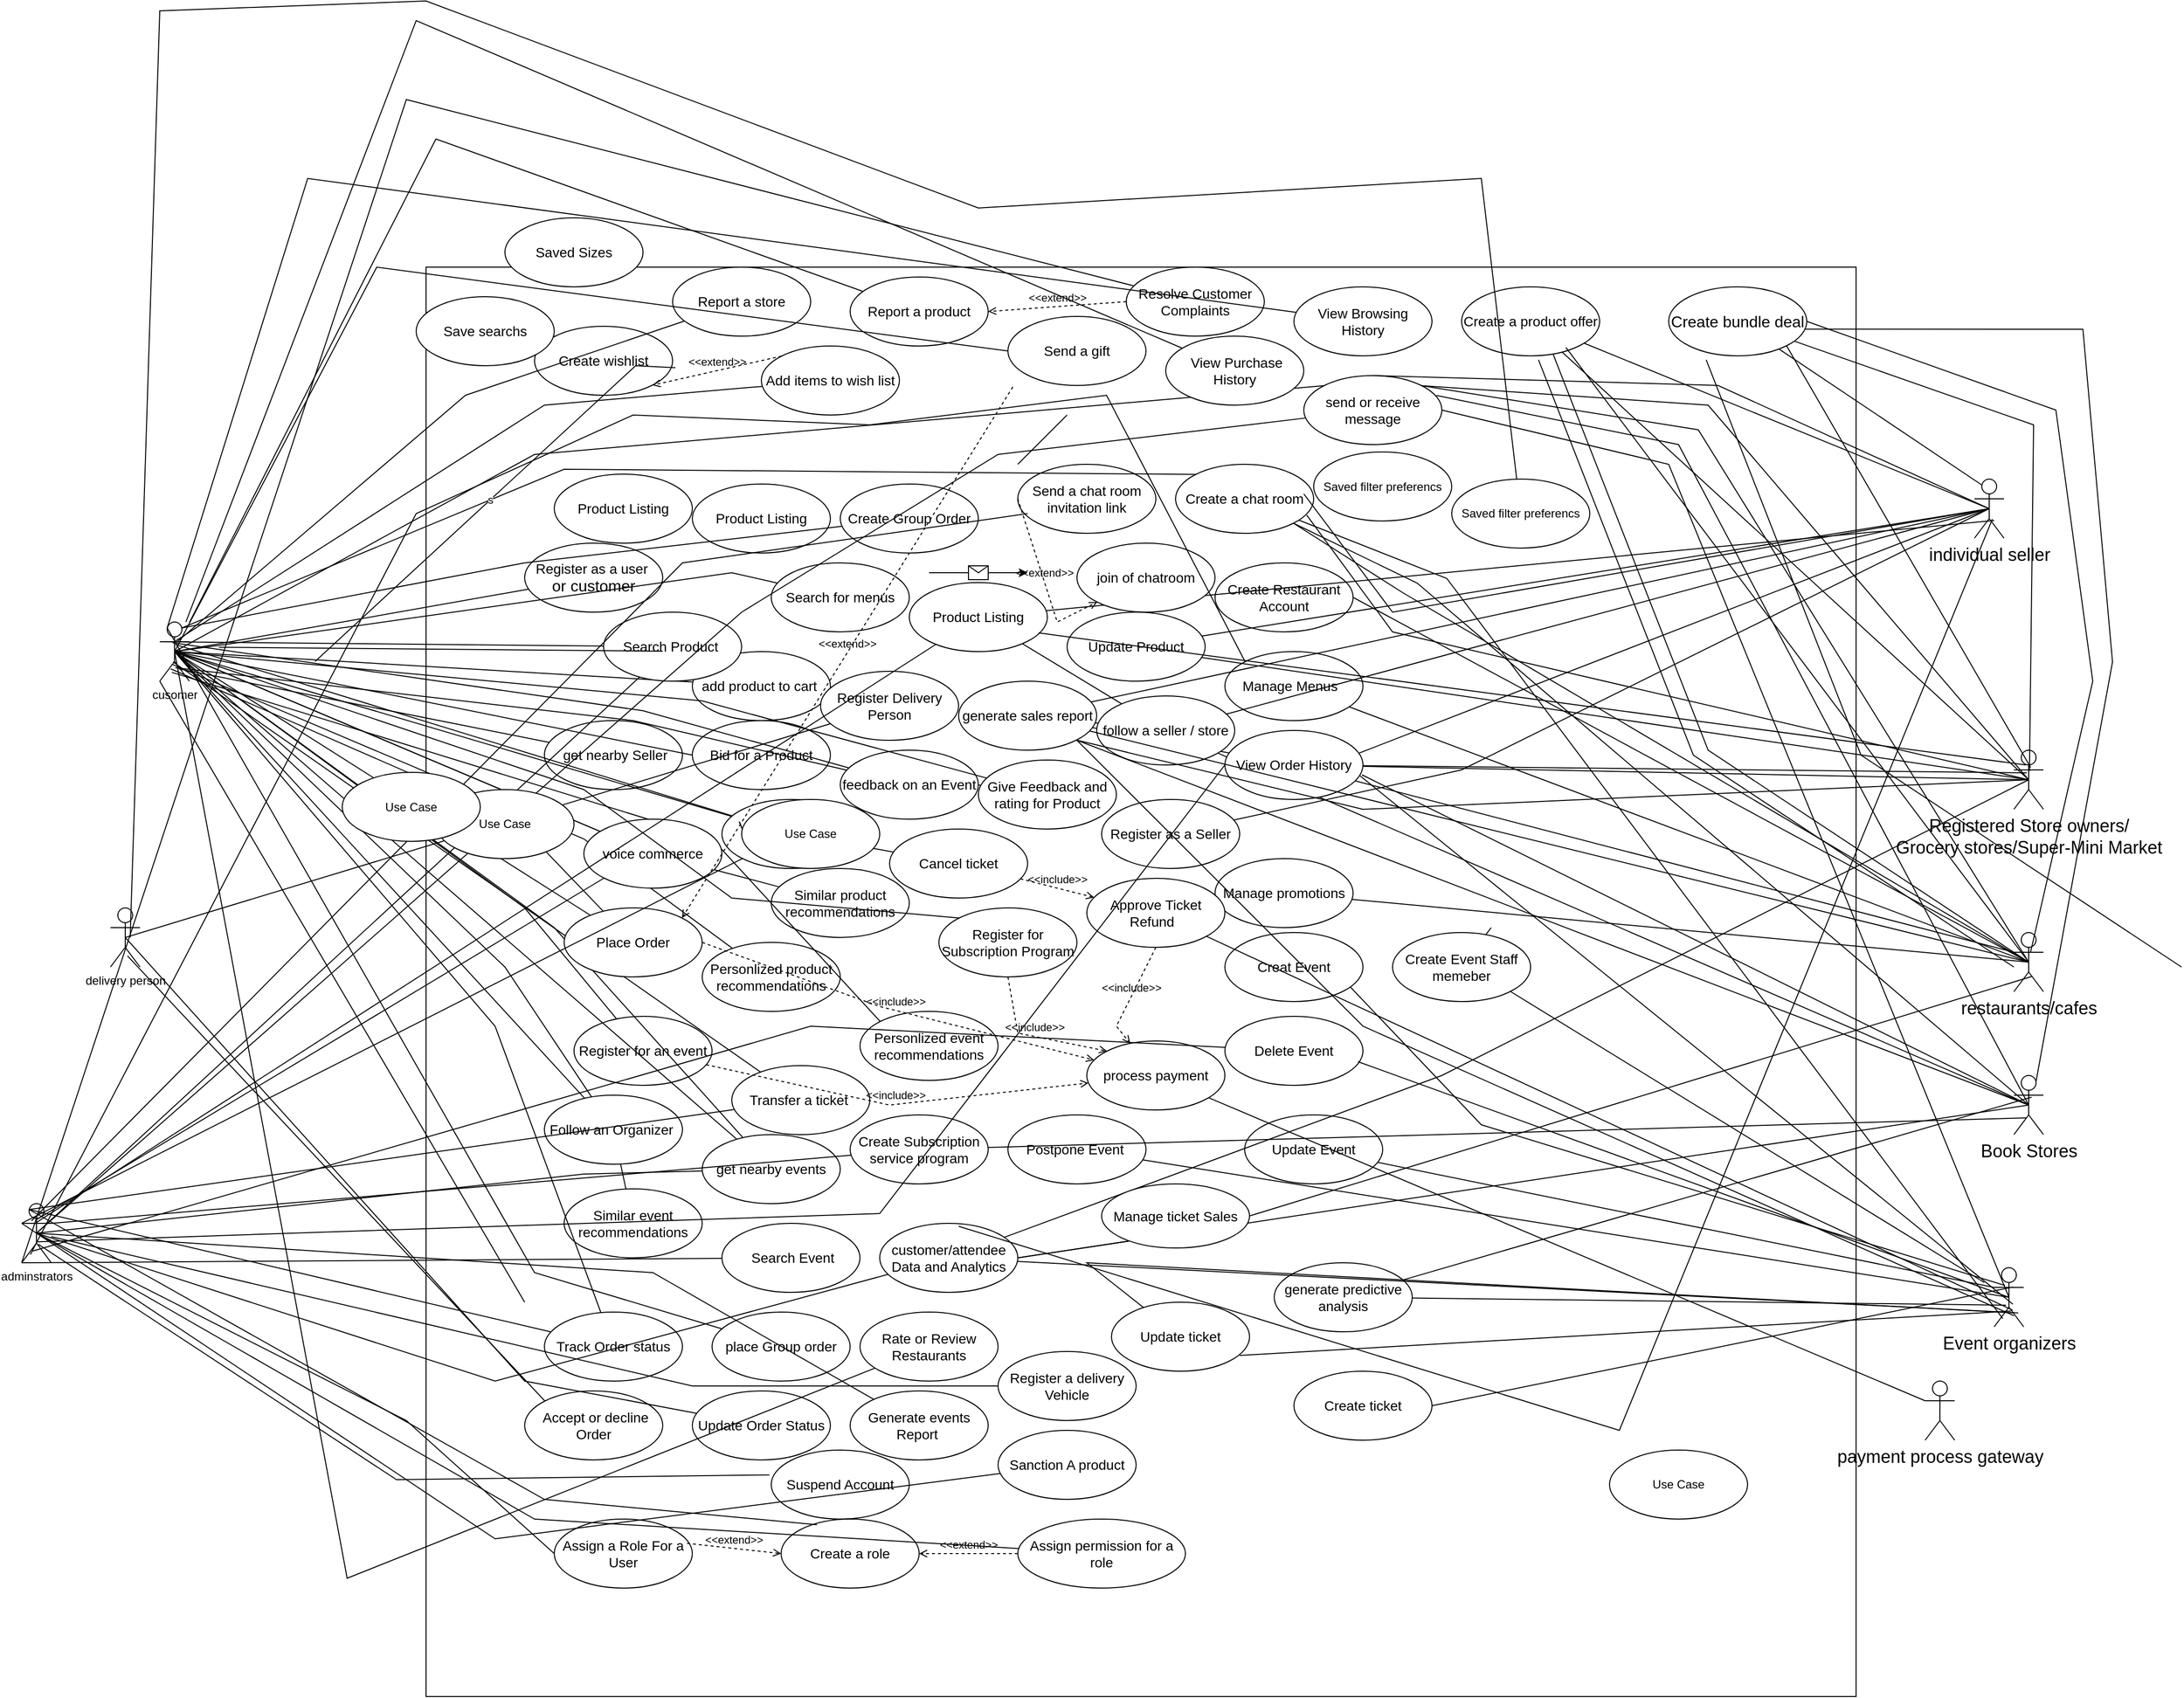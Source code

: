 <mxfile version="24.4.0" type="device">
  <diagram name="Page-1" id="xS7dYtkiP_fHY35gf2ZT">
    <mxGraphModel dx="1844" dy="1666" grid="1" gridSize="10" guides="1" tooltips="1" connect="1" arrows="1" fold="1" page="1" pageScale="1" pageWidth="850" pageHeight="1100" math="0" shadow="0">
      <root>
        <mxCell id="0" />
        <mxCell id="1" parent="0" />
        <mxCell id="qY51H_5FHrkp2A1YupoW-1" value="" style="whiteSpace=wrap;html=1;aspect=fixed;" vertex="1" parent="1">
          <mxGeometry x="-30" y="-270" width="1450" height="1450" as="geometry" />
        </mxCell>
        <mxCell id="qY51H_5FHrkp2A1YupoW-2" value="&lt;font style=&quot;font-size: 14px;&quot;&gt;Register as a user&amp;nbsp;&lt;/font&gt;&lt;div&gt;&lt;font size=&quot;3&quot;&gt;or customer&lt;/font&gt;&lt;/div&gt;" style="ellipse;whiteSpace=wrap;html=1;" vertex="1" parent="1">
          <mxGeometry x="70" y="10" width="140" height="70" as="geometry" />
        </mxCell>
        <mxCell id="qY51H_5FHrkp2A1YupoW-3" value="&lt;font style=&quot;font-size: 14px;&quot;&gt;Register as a Seller&lt;/font&gt;" style="ellipse;whiteSpace=wrap;html=1;" vertex="1" parent="1">
          <mxGeometry x="655" y="270" width="140" height="70" as="geometry" />
        </mxCell>
        <mxCell id="qY51H_5FHrkp2A1YupoW-4" value="&lt;font style=&quot;font-size: 14px;&quot;&gt;Product Listing&lt;/font&gt;" style="ellipse;whiteSpace=wrap;html=1;" vertex="1" parent="1">
          <mxGeometry x="460" y="50" width="140" height="70" as="geometry" />
        </mxCell>
        <mxCell id="qY51H_5FHrkp2A1YupoW-6" value="&lt;font style=&quot;font-size: 14px;&quot;&gt;Update Product&lt;/font&gt;" style="ellipse;whiteSpace=wrap;html=1;" vertex="1" parent="1">
          <mxGeometry x="620" y="80" width="140" height="70" as="geometry" />
        </mxCell>
        <mxCell id="qY51H_5FHrkp2A1YupoW-7" value="&lt;font style=&quot;font-size: 14px;&quot;&gt;generate sales report&lt;/font&gt;" style="ellipse;whiteSpace=wrap;html=1;" vertex="1" parent="1">
          <mxGeometry x="510" y="150" width="140" height="70" as="geometry" />
        </mxCell>
        <mxCell id="qY51H_5FHrkp2A1YupoW-9" value="&lt;font style=&quot;font-size: 14px;&quot;&gt;add product to cart&amp;nbsp;&lt;/font&gt;" style="ellipse;whiteSpace=wrap;html=1;" vertex="1" parent="1">
          <mxGeometry x="240" y="120" width="140" height="70" as="geometry" />
        </mxCell>
        <mxCell id="qY51H_5FHrkp2A1YupoW-10" value="&lt;font style=&quot;font-size: 14px;&quot;&gt;&amp;nbsp;get nearby Seller&lt;/font&gt;" style="ellipse;whiteSpace=wrap;html=1;" vertex="1" parent="1">
          <mxGeometry x="90" y="190" width="140" height="70" as="geometry" />
        </mxCell>
        <mxCell id="qY51H_5FHrkp2A1YupoW-11" value="&lt;font style=&quot;font-size: 14px;&quot;&gt;Bid for a Product&lt;/font&gt;" style="ellipse;whiteSpace=wrap;html=1;" vertex="1" parent="1">
          <mxGeometry x="240" y="190" width="140" height="70" as="geometry" />
        </mxCell>
        <mxCell id="qY51H_5FHrkp2A1YupoW-12" value="&lt;font style=&quot;font-size: 14px;&quot;&gt;Register Delivery Person&lt;/font&gt;" style="ellipse;whiteSpace=wrap;html=1;" vertex="1" parent="1">
          <mxGeometry x="370" y="140" width="140" height="70" as="geometry" />
        </mxCell>
        <mxCell id="qY51H_5FHrkp2A1YupoW-13" value="&lt;font style=&quot;font-size: 14px;&quot;&gt;Give Feedback and rating for Product&lt;/font&gt;" style="ellipse;whiteSpace=wrap;html=1;" vertex="1" parent="1">
          <mxGeometry x="530" y="230" width="140" height="70" as="geometry" />
        </mxCell>
        <mxCell id="qY51H_5FHrkp2A1YupoW-16" value="&lt;font style=&quot;font-size: 14px;&quot;&gt;Personlized event recommendations&lt;/font&gt;" style="ellipse;whiteSpace=wrap;html=1;" vertex="1" parent="1">
          <mxGeometry x="410" y="485" width="140" height="70" as="geometry" />
        </mxCell>
        <mxCell id="qY51H_5FHrkp2A1YupoW-17" value="&lt;font style=&quot;font-size: 14px;&quot;&gt;Similar event recommendations&lt;/font&gt;" style="ellipse;whiteSpace=wrap;html=1;" vertex="1" parent="1">
          <mxGeometry x="110" y="665" width="140" height="70" as="geometry" />
        </mxCell>
        <mxCell id="qY51H_5FHrkp2A1YupoW-18" value="&lt;font style=&quot;font-size: 14px;&quot;&gt;Creat Event&lt;/font&gt;" style="ellipse;whiteSpace=wrap;html=1;" vertex="1" parent="1">
          <mxGeometry x="780" y="405" width="140" height="70" as="geometry" />
        </mxCell>
        <mxCell id="qY51H_5FHrkp2A1YupoW-19" value="&lt;font style=&quot;font-size: 14px;&quot;&gt;&amp;nbsp;Update Event&amp;nbsp;&lt;/font&gt;" style="ellipse;whiteSpace=wrap;html=1;" vertex="1" parent="1">
          <mxGeometry x="800" y="590" width="140" height="70" as="geometry" />
        </mxCell>
        <mxCell id="qY51H_5FHrkp2A1YupoW-20" value="&lt;font style=&quot;font-size: 14px;&quot;&gt;Delete Event&lt;/font&gt;" style="ellipse;whiteSpace=wrap;html=1;" vertex="1" parent="1">
          <mxGeometry x="780" y="490" width="140" height="70" as="geometry" />
        </mxCell>
        <mxCell id="qY51H_5FHrkp2A1YupoW-21" value="&lt;font style=&quot;font-size: 14px;&quot;&gt;&amp;nbsp;Search Event&lt;/font&gt;" style="ellipse;whiteSpace=wrap;html=1;" vertex="1" parent="1">
          <mxGeometry x="270" y="700" width="140" height="70" as="geometry" />
        </mxCell>
        <mxCell id="qY51H_5FHrkp2A1YupoW-22" value="&lt;font style=&quot;font-size: 14px;&quot;&gt;Register for an event&lt;/font&gt;" style="ellipse;whiteSpace=wrap;html=1;" vertex="1" parent="1">
          <mxGeometry x="120" y="490" width="140" height="70" as="geometry" />
        </mxCell>
        <mxCell id="qY51H_5FHrkp2A1YupoW-23" value="&lt;font style=&quot;font-size: 14px;&quot;&gt;Transfer a ticket&amp;nbsp;&lt;/font&gt;" style="ellipse;whiteSpace=wrap;html=1;" vertex="1" parent="1">
          <mxGeometry x="280" y="540" width="140" height="70" as="geometry" />
        </mxCell>
        <mxCell id="qY51H_5FHrkp2A1YupoW-35" value="&lt;font style=&quot;font-size: 14px;&quot;&gt;Postpone Event&amp;nbsp;&lt;/font&gt;" style="ellipse;whiteSpace=wrap;html=1;" vertex="1" parent="1">
          <mxGeometry x="560" y="590" width="140" height="70" as="geometry" />
        </mxCell>
        <mxCell id="qY51H_5FHrkp2A1YupoW-36" value="&lt;font style=&quot;font-size: 14px;&quot;&gt;Create ticket&lt;/font&gt;" style="ellipse;whiteSpace=wrap;html=1;" vertex="1" parent="1">
          <mxGeometry x="850" y="850" width="140" height="70" as="geometry" />
        </mxCell>
        <mxCell id="qY51H_5FHrkp2A1YupoW-38" value="&lt;font style=&quot;font-size: 14px;&quot;&gt;Cancel ticket&lt;/font&gt;" style="ellipse;whiteSpace=wrap;html=1;" vertex="1" parent="1">
          <mxGeometry x="440" y="300" width="140" height="70" as="geometry" />
        </mxCell>
        <mxCell id="qY51H_5FHrkp2A1YupoW-41" value="&lt;font style=&quot;font-size: 14px;&quot;&gt;customer/attendee Data and Analytics&lt;/font&gt;" style="ellipse;whiteSpace=wrap;html=1;" vertex="1" parent="1">
          <mxGeometry x="430" y="700" width="140" height="70" as="geometry" />
        </mxCell>
        <mxCell id="qY51H_5FHrkp2A1YupoW-44" value="&lt;font style=&quot;font-size: 14px;&quot;&gt;Generate events Report&amp;nbsp;&lt;/font&gt;" style="ellipse;whiteSpace=wrap;html=1;" vertex="1" parent="1">
          <mxGeometry x="400" y="870" width="140" height="70" as="geometry" />
        </mxCell>
        <mxCell id="qY51H_5FHrkp2A1YupoW-45" value="&lt;font style=&quot;font-size: 14px;&quot;&gt;Personlized product recommendations&lt;/font&gt;" style="ellipse;whiteSpace=wrap;html=1;" vertex="1" parent="1">
          <mxGeometry x="250" y="415" width="140" height="70" as="geometry" />
        </mxCell>
        <mxCell id="qY51H_5FHrkp2A1YupoW-46" value="&lt;font style=&quot;font-size: 14px;&quot;&gt;Similar product recommendations&lt;/font&gt;" style="ellipse;whiteSpace=wrap;html=1;" vertex="1" parent="1">
          <mxGeometry x="320" y="340" width="140" height="70" as="geometry" />
        </mxCell>
        <mxCell id="qY51H_5FHrkp2A1YupoW-47" value="&lt;font style=&quot;font-size: 14px;&quot;&gt;Create Restaurant Account&lt;/font&gt;" style="ellipse;whiteSpace=wrap;html=1;" vertex="1" parent="1">
          <mxGeometry x="770" y="30" width="140" height="70" as="geometry" />
        </mxCell>
        <mxCell id="qY51H_5FHrkp2A1YupoW-48" value="&lt;font style=&quot;font-size: 14px;&quot;&gt;Manage Menus&amp;nbsp;&amp;nbsp;&lt;/font&gt;" style="ellipse;whiteSpace=wrap;html=1;" vertex="1" parent="1">
          <mxGeometry x="780" y="120" width="140" height="70" as="geometry" />
        </mxCell>
        <mxCell id="qY51H_5FHrkp2A1YupoW-50" value="&lt;font style=&quot;font-size: 14px;&quot;&gt;Manage promotions&lt;/font&gt;" style="ellipse;whiteSpace=wrap;html=1;" vertex="1" parent="1">
          <mxGeometry x="770" y="330" width="140" height="70" as="geometry" />
        </mxCell>
        <mxCell id="qY51H_5FHrkp2A1YupoW-54" value="&lt;font style=&quot;font-size: 14px;&quot;&gt;generate predictive analysis&lt;/font&gt;" style="ellipse;whiteSpace=wrap;html=1;" vertex="1" parent="1">
          <mxGeometry x="830" y="740" width="140" height="70" as="geometry" />
        </mxCell>
        <mxCell id="qY51H_5FHrkp2A1YupoW-55" value="&lt;font style=&quot;font-size: 14px;&quot;&gt;place Group order&lt;/font&gt;" style="ellipse;whiteSpace=wrap;html=1;" vertex="1" parent="1">
          <mxGeometry x="260" y="790" width="140" height="70" as="geometry" />
        </mxCell>
        <mxCell id="qY51H_5FHrkp2A1YupoW-57" value="&lt;font style=&quot;font-size: 14px;&quot;&gt;Search for menus&lt;/font&gt;" style="ellipse;whiteSpace=wrap;html=1;" vertex="1" parent="1">
          <mxGeometry x="320" y="30" width="140" height="70" as="geometry" />
        </mxCell>
        <mxCell id="qY51H_5FHrkp2A1YupoW-58" value="&lt;font style=&quot;font-size: 14px;&quot;&gt;Rate or Review Restaurants&lt;/font&gt;" style="ellipse;whiteSpace=wrap;html=1;" vertex="1" parent="1">
          <mxGeometry x="410" y="790" width="140" height="70" as="geometry" />
        </mxCell>
        <mxCell id="qY51H_5FHrkp2A1YupoW-59" value="&lt;font style=&quot;font-size: 14px;&quot;&gt;Create Subscription service program&lt;/font&gt;" style="ellipse;whiteSpace=wrap;html=1;" vertex="1" parent="1">
          <mxGeometry x="400" y="590" width="140" height="70" as="geometry" />
        </mxCell>
        <mxCell id="qY51H_5FHrkp2A1YupoW-60" value="&lt;font style=&quot;font-size: 14px;&quot;&gt;&amp;nbsp;Accept or decline Order&lt;/font&gt;" style="ellipse;whiteSpace=wrap;html=1;" vertex="1" parent="1">
          <mxGeometry x="70" y="870" width="140" height="70" as="geometry" />
        </mxCell>
        <mxCell id="qY51H_5FHrkp2A1YupoW-61" value="&lt;font style=&quot;font-size: 14px;&quot;&gt;Update Order Status&lt;/font&gt;" style="ellipse;whiteSpace=wrap;html=1;" vertex="1" parent="1">
          <mxGeometry x="240" y="870" width="140" height="70" as="geometry" />
        </mxCell>
        <mxCell id="qY51H_5FHrkp2A1YupoW-65" value="delivery person" style="shape=umlActor;verticalLabelPosition=bottom;verticalAlign=top;html=1;" vertex="1" parent="1">
          <mxGeometry x="-350" y="380" width="30" height="60" as="geometry" />
        </mxCell>
        <object label="cusomer" id="qY51H_5FHrkp2A1YupoW-66">
          <mxCell style="shape=umlActor;verticalLabelPosition=bottom;verticalAlign=top;html=1;" vertex="1" parent="1">
            <mxGeometry x="-300" y="90" width="30" height="60" as="geometry" />
          </mxCell>
        </object>
        <mxCell id="qY51H_5FHrkp2A1YupoW-96" value="&lt;font style=&quot;font-size: 18px;&quot;&gt;Registered Store owners/&lt;/font&gt;&lt;div&gt;&lt;font style=&quot;font-size: 18px;&quot;&gt;Grocery stores/Super-Mini Market&lt;/font&gt;&lt;/div&gt;" style="shape=umlActor;verticalLabelPosition=bottom;verticalAlign=top;html=1;" vertex="1" parent="1">
          <mxGeometry x="1580" y="220" width="30" height="60" as="geometry" />
        </mxCell>
        <mxCell id="qY51H_5FHrkp2A1YupoW-97" value="&lt;font style=&quot;font-size: 18px;&quot;&gt;individual seller&lt;/font&gt;" style="shape=umlActor;verticalLabelPosition=bottom;verticalAlign=top;html=1;" vertex="1" parent="1">
          <mxGeometry x="1540" y="-55" width="30" height="60" as="geometry" />
        </mxCell>
        <mxCell id="qY51H_5FHrkp2A1YupoW-99" value="&lt;font style=&quot;font-size: 18px;&quot;&gt;restaurants/cafes&lt;/font&gt;" style="shape=umlActor;verticalLabelPosition=bottom;verticalAlign=top;html=1;" vertex="1" parent="1">
          <mxGeometry x="1580" y="405" width="30" height="60" as="geometry" />
        </mxCell>
        <mxCell id="qY51H_5FHrkp2A1YupoW-100" value="&lt;font style=&quot;font-size: 18px;&quot;&gt;Book Stores&lt;/font&gt;" style="shape=umlActor;verticalLabelPosition=bottom;verticalAlign=top;html=1;" vertex="1" parent="1">
          <mxGeometry x="1580" y="550" width="30" height="60" as="geometry" />
        </mxCell>
        <mxCell id="qY51H_5FHrkp2A1YupoW-102" value="&lt;font style=&quot;font-size: 18px;&quot;&gt;Event organizers&lt;/font&gt;" style="shape=umlActor;verticalLabelPosition=bottom;verticalAlign=top;html=1;" vertex="1" parent="1">
          <mxGeometry x="1560" y="745" width="30" height="60" as="geometry" />
        </mxCell>
        <mxCell id="qY51H_5FHrkp2A1YupoW-103" value="adminstrators" style="shape=umlActor;verticalLabelPosition=bottom;verticalAlign=top;html=1;" vertex="1" parent="1">
          <mxGeometry x="-440" y="680" width="30" height="60" as="geometry" />
        </mxCell>
        <mxCell id="qY51H_5FHrkp2A1YupoW-107" value="" style="endArrow=none;html=1;rounded=0;exitX=0.5;exitY=0.5;exitDx=0;exitDy=0;exitPerimeter=0;" edge="1" parent="1" source="qY51H_5FHrkp2A1YupoW-66" target="qY51H_5FHrkp2A1YupoW-2">
          <mxGeometry width="50" height="50" relative="1" as="geometry">
            <mxPoint x="90" y="310" as="sourcePoint" />
            <mxPoint x="140" y="260" as="targetPoint" />
          </mxGeometry>
        </mxCell>
        <mxCell id="qY51H_5FHrkp2A1YupoW-108" value="" style="endArrow=none;html=1;rounded=0;exitX=0;exitY=0.333;exitDx=0;exitDy=0;exitPerimeter=0;" edge="1" parent="1" source="qY51H_5FHrkp2A1YupoW-66" target="qY51H_5FHrkp2A1YupoW-5">
          <mxGeometry width="50" height="50" relative="1" as="geometry">
            <mxPoint x="-40" y="160" as="sourcePoint" />
            <mxPoint x="169.75" y="180.46" as="targetPoint" />
          </mxGeometry>
        </mxCell>
        <mxCell id="qY51H_5FHrkp2A1YupoW-109" value="" style="endArrow=none;html=1;rounded=0;exitX=0.645;exitY=0.792;exitDx=0;exitDy=0;exitPerimeter=0;" edge="1" parent="1" source="qY51H_5FHrkp2A1YupoW-66" target="qY51H_5FHrkp2A1YupoW-10">
          <mxGeometry width="50" height="50" relative="1" as="geometry">
            <mxPoint x="-40" y="160" as="sourcePoint" />
            <mxPoint x="170" y="216" as="targetPoint" />
          </mxGeometry>
        </mxCell>
        <mxCell id="qY51H_5FHrkp2A1YupoW-110" value="" style="endArrow=none;html=1;rounded=0;entryX=0;entryY=0.5;entryDx=0;entryDy=0;exitX=0.5;exitY=0.5;exitDx=0;exitDy=0;exitPerimeter=0;" edge="1" parent="1" source="qY51H_5FHrkp2A1YupoW-66" target="qY51H_5FHrkp2A1YupoW-11">
          <mxGeometry width="50" height="50" relative="1" as="geometry">
            <mxPoint x="-40" y="160" as="sourcePoint" />
            <mxPoint x="378.418" y="266.183" as="targetPoint" />
          </mxGeometry>
        </mxCell>
        <mxCell id="qY51H_5FHrkp2A1YupoW-111" value="" style="endArrow=none;html=1;rounded=0;exitX=0.5;exitY=0.5;exitDx=0;exitDy=0;exitPerimeter=0;" edge="1" parent="1" source="qY51H_5FHrkp2A1YupoW-65" target="qY51H_5FHrkp2A1YupoW-12">
          <mxGeometry width="50" height="50" relative="1" as="geometry">
            <mxPoint x="-40" y="350" as="sourcePoint" />
            <mxPoint x="170" y="320" as="targetPoint" />
          </mxGeometry>
        </mxCell>
        <mxCell id="qY51H_5FHrkp2A1YupoW-112" value="" style="endArrow=none;html=1;rounded=0;exitX=0.433;exitY=0.35;exitDx=0;exitDy=0;exitPerimeter=0;" edge="1" parent="1" source="qY51H_5FHrkp2A1YupoW-25" target="qY51H_5FHrkp2A1YupoW-13">
          <mxGeometry width="50" height="50" relative="1" as="geometry">
            <mxPoint x="-290" y="150" as="sourcePoint" />
            <mxPoint x="-72" y="116" as="targetPoint" />
          </mxGeometry>
        </mxCell>
        <mxCell id="qY51H_5FHrkp2A1YupoW-113" value="" style="endArrow=none;html=1;rounded=0;exitX=0.5;exitY=0.5;exitDx=0;exitDy=0;exitPerimeter=0;" edge="1" parent="1" source="qY51H_5FHrkp2A1YupoW-66" target="qY51H_5FHrkp2A1YupoW-52">
          <mxGeometry width="50" height="50" relative="1" as="geometry">
            <mxPoint x="-320" y="199" as="sourcePoint" />
            <mxPoint x="-102" y="165" as="targetPoint" />
          </mxGeometry>
        </mxCell>
        <mxCell id="qY51H_5FHrkp2A1YupoW-114" value="" style="endArrow=none;html=1;rounded=0;exitX=0.5;exitY=0.5;exitDx=0;exitDy=0;exitPerimeter=0;" edge="1" parent="1" source="qY51H_5FHrkp2A1YupoW-66" target="qY51H_5FHrkp2A1YupoW-53">
          <mxGeometry width="50" height="50" relative="1" as="geometry">
            <mxPoint x="-320" y="224" as="sourcePoint" />
            <mxPoint x="-102" y="190" as="targetPoint" />
          </mxGeometry>
        </mxCell>
        <mxCell id="qY51H_5FHrkp2A1YupoW-115" value="" style="endArrow=none;html=1;rounded=0;entryX=0.5;entryY=0.5;entryDx=0;entryDy=0;entryPerimeter=0;" edge="1" parent="1" source="qY51H_5FHrkp2A1YupoW-15" target="qY51H_5FHrkp2A1YupoW-66">
          <mxGeometry width="50" height="50" relative="1" as="geometry">
            <mxPoint x="-320" y="244" as="sourcePoint" />
            <mxPoint x="-102" y="210" as="targetPoint" />
          </mxGeometry>
        </mxCell>
        <mxCell id="qY51H_5FHrkp2A1YupoW-116" value="" style="endArrow=none;html=1;rounded=0;exitX=0.5;exitY=0.5;exitDx=0;exitDy=0;exitPerimeter=0;" edge="1" parent="1" source="qY51H_5FHrkp2A1YupoW-66" target="qY51H_5FHrkp2A1YupoW-14">
          <mxGeometry width="50" height="50" relative="1" as="geometry">
            <mxPoint x="-320" y="269" as="sourcePoint" />
            <mxPoint x="-102" y="235" as="targetPoint" />
          </mxGeometry>
        </mxCell>
        <mxCell id="qY51H_5FHrkp2A1YupoW-117" value="" style="endArrow=none;html=1;rounded=0;exitX=0.5;exitY=0.5;exitDx=0;exitDy=0;exitPerimeter=0;" edge="1" parent="1" source="qY51H_5FHrkp2A1YupoW-66" target="qY51H_5FHrkp2A1YupoW-22">
          <mxGeometry width="50" height="50" relative="1" as="geometry">
            <mxPoint x="-320" y="302" as="sourcePoint" />
            <mxPoint x="-102" y="268" as="targetPoint" />
            <Array as="points">
              <mxPoint x="70" y="380" />
            </Array>
          </mxGeometry>
        </mxCell>
        <mxCell id="qY51H_5FHrkp2A1YupoW-118" value="" style="endArrow=none;html=1;rounded=0;exitX=0.5;exitY=0.5;exitDx=0;exitDy=0;exitPerimeter=0;" edge="1" parent="1" source="qY51H_5FHrkp2A1YupoW-65" target="qY51H_5FHrkp2A1YupoW-61">
          <mxGeometry width="50" height="50" relative="1" as="geometry">
            <mxPoint x="-320" y="320" as="sourcePoint" />
            <mxPoint x="100" y="810" as="targetPoint" />
            <Array as="points">
              <mxPoint x="70" y="860" />
            </Array>
          </mxGeometry>
        </mxCell>
        <mxCell id="qY51H_5FHrkp2A1YupoW-119" value="" style="endArrow=none;html=1;rounded=0;exitX=0.576;exitY=0.812;exitDx=0;exitDy=0;exitPerimeter=0;entryX=0;entryY=0;entryDx=0;entryDy=0;" edge="1" parent="1" source="qY51H_5FHrkp2A1YupoW-65" target="qY51H_5FHrkp2A1YupoW-60">
          <mxGeometry width="50" height="50" relative="1" as="geometry">
            <mxPoint x="-320" y="344" as="sourcePoint" />
            <mxPoint x="-102" y="310" as="targetPoint" />
          </mxGeometry>
        </mxCell>
        <mxCell id="qY51H_5FHrkp2A1YupoW-120" value="" style="endArrow=none;html=1;rounded=0;exitX=0.5;exitY=0.5;exitDx=0;exitDy=0;exitPerimeter=0;" edge="1" parent="1" source="qY51H_5FHrkp2A1YupoW-66" target="qY51H_5FHrkp2A1YupoW-9">
          <mxGeometry width="50" height="50" relative="1" as="geometry">
            <mxPoint x="-80" y="269" as="sourcePoint" />
            <mxPoint x="138" y="235" as="targetPoint" />
          </mxGeometry>
        </mxCell>
        <mxCell id="qY51H_5FHrkp2A1YupoW-121" style="edgeStyle=orthogonalEdgeStyle;rounded=0;orthogonalLoop=1;jettySize=auto;html=1;exitX=0.5;exitY=1;exitDx=0;exitDy=0;" edge="1" parent="1" source="qY51H_5FHrkp2A1YupoW-36" target="qY51H_5FHrkp2A1YupoW-36">
          <mxGeometry relative="1" as="geometry" />
        </mxCell>
        <mxCell id="qY51H_5FHrkp2A1YupoW-122" value="" style="endArrow=none;html=1;rounded=0;exitX=0.5;exitY=0.5;exitDx=0;exitDy=0;exitPerimeter=0;" edge="1" parent="1" source="qY51H_5FHrkp2A1YupoW-66" target="qY51H_5FHrkp2A1YupoW-51">
          <mxGeometry width="50" height="50" relative="1" as="geometry">
            <mxPoint x="-90" y="305" as="sourcePoint" />
            <mxPoint x="-40" y="255" as="targetPoint" />
          </mxGeometry>
        </mxCell>
        <mxCell id="qY51H_5FHrkp2A1YupoW-124" value="" style="endArrow=none;html=1;rounded=0;entryX=0.41;entryY=0.714;entryDx=0;entryDy=0;entryPerimeter=0;" edge="1" parent="1" source="qY51H_5FHrkp2A1YupoW-45" target="qY51H_5FHrkp2A1YupoW-66">
          <mxGeometry width="50" height="50" relative="1" as="geometry">
            <mxPoint x="160" y="430" as="sourcePoint" />
            <mxPoint x="-40" y="160" as="targetPoint" />
            <Array as="points">
              <mxPoint x="130" y="310" />
            </Array>
          </mxGeometry>
        </mxCell>
        <mxCell id="qY51H_5FHrkp2A1YupoW-125" value="" style="endArrow=none;html=1;rounded=0;" edge="1" parent="1" source="qY51H_5FHrkp2A1YupoW-52" target="qY51H_5FHrkp2A1YupoW-46">
          <mxGeometry width="50" height="50" relative="1" as="geometry">
            <mxPoint x="-40" y="160" as="sourcePoint" />
            <mxPoint x="210" y="380" as="targetPoint" />
          </mxGeometry>
        </mxCell>
        <mxCell id="qY51H_5FHrkp2A1YupoW-126" value="" style="endArrow=none;html=1;rounded=0;exitX=0;exitY=0;exitDx=0;exitDy=0;entryX=0.41;entryY=0.851;entryDx=0;entryDy=0;entryPerimeter=0;" edge="1" parent="1" source="qY51H_5FHrkp2A1YupoW-16" target="qY51H_5FHrkp2A1YupoW-66">
          <mxGeometry width="50" height="50" relative="1" as="geometry">
            <mxPoint x="459.996" y="496.626" as="sourcePoint" />
            <mxPoint x="-19.02" y="165" as="targetPoint" />
            <Array as="points">
              <mxPoint x="260" y="310" />
            </Array>
          </mxGeometry>
        </mxCell>
        <mxCell id="qY51H_5FHrkp2A1YupoW-127" value="" style="endArrow=none;html=1;rounded=0;entryX=0.449;entryY=0.675;entryDx=0;entryDy=0;entryPerimeter=0;" edge="1" parent="1" source="qY51H_5FHrkp2A1YupoW-23" target="qY51H_5FHrkp2A1YupoW-66">
          <mxGeometry width="50" height="50" relative="1" as="geometry">
            <mxPoint x="160" y="430" as="sourcePoint" />
            <mxPoint x="-40" y="160" as="targetPoint" />
          </mxGeometry>
        </mxCell>
        <mxCell id="qY51H_5FHrkp2A1YupoW-128" value="" style="endArrow=none;html=1;rounded=0;entryX=0.667;entryY=0.7;entryDx=0;entryDy=0;entryPerimeter=0;" edge="1" parent="1" source="qY51H_5FHrkp2A1YupoW-4" target="qY51H_5FHrkp2A1YupoW-97">
          <mxGeometry width="50" height="50" relative="1" as="geometry">
            <mxPoint x="770" y="310" as="sourcePoint" />
            <mxPoint x="820" y="260" as="targetPoint" />
          </mxGeometry>
        </mxCell>
        <mxCell id="qY51H_5FHrkp2A1YupoW-132" value="" style="endArrow=none;html=1;rounded=0;entryX=0.5;entryY=0.5;entryDx=0;entryDy=0;entryPerimeter=0;" edge="1" parent="1" source="qY51H_5FHrkp2A1YupoW-8" target="qY51H_5FHrkp2A1YupoW-100">
          <mxGeometry width="50" height="50" relative="1" as="geometry">
            <mxPoint x="1010" y="380" as="sourcePoint" />
            <mxPoint x="1100" y="210" as="targetPoint" />
          </mxGeometry>
        </mxCell>
        <mxCell id="qY51H_5FHrkp2A1YupoW-133" value="" style="endArrow=none;html=1;rounded=0;entryX=0.5;entryY=0.5;entryDx=0;entryDy=0;entryPerimeter=0;" edge="1" parent="1" source="qY51H_5FHrkp2A1YupoW-6" target="qY51H_5FHrkp2A1YupoW-97">
          <mxGeometry width="50" height="50" relative="1" as="geometry">
            <mxPoint x="1000" y="380" as="sourcePoint" />
            <mxPoint x="1090" y="210" as="targetPoint" />
          </mxGeometry>
        </mxCell>
        <mxCell id="qY51H_5FHrkp2A1YupoW-134" value="" style="endArrow=none;html=1;rounded=0;entryX=0.5;entryY=0.5;entryDx=0;entryDy=0;entryPerimeter=0;" edge="1" parent="1" source="qY51H_5FHrkp2A1YupoW-8" target="qY51H_5FHrkp2A1YupoW-97">
          <mxGeometry width="50" height="50" relative="1" as="geometry">
            <mxPoint x="990" y="380" as="sourcePoint" />
            <mxPoint x="1080" y="210" as="targetPoint" />
          </mxGeometry>
        </mxCell>
        <mxCell id="qY51H_5FHrkp2A1YupoW-135" value="" style="endArrow=none;html=1;rounded=0;entryX=0.5;entryY=0.5;entryDx=0;entryDy=0;entryPerimeter=0;" edge="1" parent="1" source="qY51H_5FHrkp2A1YupoW-49" target="qY51H_5FHrkp2A1YupoW-96">
          <mxGeometry width="50" height="50" relative="1" as="geometry">
            <mxPoint x="970" y="380" as="sourcePoint" />
            <mxPoint x="1060" y="210" as="targetPoint" />
          </mxGeometry>
        </mxCell>
        <mxCell id="qY51H_5FHrkp2A1YupoW-136" value="" style="endArrow=none;html=1;rounded=0;entryX=0;entryY=0.333;entryDx=0;entryDy=0;entryPerimeter=0;" edge="1" parent="1" source="qY51H_5FHrkp2A1YupoW-49" target="qY51H_5FHrkp2A1YupoW-99">
          <mxGeometry width="50" height="50" relative="1" as="geometry">
            <mxPoint x="959" y="370" as="sourcePoint" />
            <mxPoint x="1049" y="200" as="targetPoint" />
          </mxGeometry>
        </mxCell>
        <mxCell id="qY51H_5FHrkp2A1YupoW-137" value="" style="endArrow=none;html=1;rounded=0;entryX=0.4;entryY=0.25;entryDx=0;entryDy=0;entryPerimeter=0;exitX=0.936;exitY=0.729;exitDx=0;exitDy=0;exitPerimeter=0;" edge="1" parent="1" source="qY51H_5FHrkp2A1YupoW-4" target="qY51H_5FHrkp2A1YupoW-96">
          <mxGeometry width="50" height="50" relative="1" as="geometry">
            <mxPoint x="950" y="360" as="sourcePoint" />
            <mxPoint x="1040" y="190" as="targetPoint" />
          </mxGeometry>
        </mxCell>
        <mxCell id="qY51H_5FHrkp2A1YupoW-138" value="" style="endArrow=none;html=1;rounded=0;entryX=0.527;entryY=0.773;entryDx=0;entryDy=0;entryPerimeter=0;" edge="1" parent="1" source="qY51H_5FHrkp2A1YupoW-25" target="qY51H_5FHrkp2A1YupoW-66">
          <mxGeometry width="50" height="50" relative="1" as="geometry">
            <mxPoint x="-20" y="310" as="sourcePoint" />
            <mxPoint x="-40" y="160" as="targetPoint" />
            <Array as="points">
              <mxPoint x="180" y="190" />
            </Array>
          </mxGeometry>
        </mxCell>
        <mxCell id="qY51H_5FHrkp2A1YupoW-139" value="" style="endArrow=none;html=1;rounded=0;entryX=0.371;entryY=0.792;entryDx=0;entryDy=0;entryPerimeter=0;" edge="1" parent="1" source="qY51H_5FHrkp2A1YupoW-51" target="qY51H_5FHrkp2A1YupoW-66">
          <mxGeometry width="50" height="50" relative="1" as="geometry">
            <mxPoint x="540" y="60" as="sourcePoint" />
            <mxPoint x="-30" y="170" as="targetPoint" />
            <Array as="points">
              <mxPoint x="60" y="290" />
            </Array>
          </mxGeometry>
        </mxCell>
        <mxCell id="qY51H_5FHrkp2A1YupoW-140" value="" style="endArrow=none;html=1;rounded=0;exitX=0.971;exitY=0.329;exitDx=0;exitDy=0;exitPerimeter=0;entryX=0.5;entryY=0.5;entryDx=0;entryDy=0;entryPerimeter=0;" edge="1" parent="1" source="qY51H_5FHrkp2A1YupoW-49" target="qY51H_5FHrkp2A1YupoW-97">
          <mxGeometry width="50" height="50" relative="1" as="geometry">
            <mxPoint x="890" y="300" as="sourcePoint" />
            <mxPoint x="1340" y="50" as="targetPoint" />
          </mxGeometry>
        </mxCell>
        <mxCell id="qY51H_5FHrkp2A1YupoW-141" value="" style="endArrow=none;html=1;rounded=0;entryX=0.433;entryY=0.383;entryDx=0;entryDy=0;entryPerimeter=0;" edge="1" parent="1" source="qY51H_5FHrkp2A1YupoW-49" target="qY51H_5FHrkp2A1YupoW-96">
          <mxGeometry width="50" height="50" relative="1" as="geometry">
            <mxPoint x="900" y="320" as="sourcePoint" />
            <mxPoint x="950" y="270" as="targetPoint" />
          </mxGeometry>
        </mxCell>
        <mxCell id="qY51H_5FHrkp2A1YupoW-142" value="" style="endArrow=none;html=1;rounded=0;exitX=0.993;exitY=0.643;exitDx=0;exitDy=0;exitPerimeter=0;entryX=0.5;entryY=0.5;entryDx=0;entryDy=0;entryPerimeter=0;" edge="1" parent="1" source="qY51H_5FHrkp2A1YupoW-49" target="qY51H_5FHrkp2A1YupoW-100">
          <mxGeometry width="50" height="50" relative="1" as="geometry">
            <mxPoint x="920" y="500" as="sourcePoint" />
            <mxPoint x="970" y="450" as="targetPoint" />
          </mxGeometry>
        </mxCell>
        <mxCell id="qY51H_5FHrkp2A1YupoW-143" value="" style="endArrow=none;html=1;rounded=0;entryX=0.633;entryY=0.617;entryDx=0;entryDy=0;entryPerimeter=0;exitX=0.979;exitY=0.657;exitDx=0;exitDy=0;exitPerimeter=0;" edge="1" parent="1" source="qY51H_5FHrkp2A1YupoW-49" target="qY51H_5FHrkp2A1YupoW-102">
          <mxGeometry width="50" height="50" relative="1" as="geometry">
            <mxPoint x="910" y="450" as="sourcePoint" />
            <mxPoint x="960" y="400" as="targetPoint" />
          </mxGeometry>
        </mxCell>
        <mxCell id="qY51H_5FHrkp2A1YupoW-144" value="" style="endArrow=none;html=1;rounded=0;entryX=0.367;entryY=0.3;entryDx=0;entryDy=0;entryPerimeter=0;exitX=0.907;exitY=0.786;exitDx=0;exitDy=0;exitPerimeter=0;" edge="1" parent="1" source="qY51H_5FHrkp2A1YupoW-18" target="qY51H_5FHrkp2A1YupoW-102">
          <mxGeometry width="50" height="50" relative="1" as="geometry">
            <mxPoint x="920" y="460" as="sourcePoint" />
            <mxPoint x="1070" y="680" as="targetPoint" />
            <Array as="points">
              <mxPoint x="1040" y="600" />
            </Array>
          </mxGeometry>
        </mxCell>
        <mxCell id="qY51H_5FHrkp2A1YupoW-145" value="" style="endArrow=none;html=1;rounded=0;entryX=0.5;entryY=0.5;entryDx=0;entryDy=0;entryPerimeter=0;exitX=0.964;exitY=0.657;exitDx=0;exitDy=0;exitPerimeter=0;" edge="1" parent="1" source="qY51H_5FHrkp2A1YupoW-20" target="qY51H_5FHrkp2A1YupoW-102">
          <mxGeometry width="50" height="50" relative="1" as="geometry">
            <mxPoint x="910" y="630" as="sourcePoint" />
            <mxPoint x="960" y="580" as="targetPoint" />
          </mxGeometry>
        </mxCell>
        <mxCell id="qY51H_5FHrkp2A1YupoW-146" value="" style="endArrow=none;html=1;rounded=0;entryX=0;entryY=0.333;entryDx=0;entryDy=0;entryPerimeter=0;" edge="1" parent="1" source="qY51H_5FHrkp2A1YupoW-19" target="qY51H_5FHrkp2A1YupoW-102">
          <mxGeometry width="50" height="50" relative="1" as="geometry">
            <mxPoint x="910" y="630" as="sourcePoint" />
            <mxPoint x="960" y="580" as="targetPoint" />
          </mxGeometry>
        </mxCell>
        <mxCell id="qY51H_5FHrkp2A1YupoW-147" value="" style="endArrow=none;html=1;rounded=0;entryX=0.4;entryY=0.633;entryDx=0;entryDy=0;entryPerimeter=0;" edge="1" parent="1" source="qY51H_5FHrkp2A1YupoW-54" target="qY51H_5FHrkp2A1YupoW-102">
          <mxGeometry width="50" height="50" relative="1" as="geometry">
            <mxPoint x="910" y="640" as="sourcePoint" />
            <mxPoint x="960" y="590" as="targetPoint" />
          </mxGeometry>
        </mxCell>
        <mxCell id="qY51H_5FHrkp2A1YupoW-148" value="" style="endArrow=none;html=1;rounded=0;entryX=0.6;entryY=0.367;entryDx=0;entryDy=0;entryPerimeter=0;" edge="1" parent="1" source="qY51H_5FHrkp2A1YupoW-54" target="qY51H_5FHrkp2A1YupoW-100">
          <mxGeometry width="50" height="50" relative="1" as="geometry">
            <mxPoint x="910" y="640" as="sourcePoint" />
            <mxPoint x="960" y="590" as="targetPoint" />
          </mxGeometry>
        </mxCell>
        <mxCell id="qY51H_5FHrkp2A1YupoW-149" value="" style="endArrow=none;html=1;rounded=0;entryX=0.5;entryY=0.5;entryDx=0;entryDy=0;entryPerimeter=0;" edge="1" parent="1" source="qY51H_5FHrkp2A1YupoW-3" target="qY51H_5FHrkp2A1YupoW-97">
          <mxGeometry width="50" height="50" relative="1" as="geometry">
            <mxPoint x="770" y="330" as="sourcePoint" />
            <mxPoint x="820" y="280" as="targetPoint" />
            <Array as="points">
              <mxPoint x="1020" y="240" />
            </Array>
          </mxGeometry>
        </mxCell>
        <mxCell id="qY51H_5FHrkp2A1YupoW-150" value="" style="endArrow=none;html=1;rounded=0;entryX=0.567;entryY=0.733;entryDx=0;entryDy=0;entryPerimeter=0;exitX=0.929;exitY=0.771;exitDx=0;exitDy=0;exitPerimeter=0;" edge="1" parent="1" source="qY51H_5FHrkp2A1YupoW-37" target="qY51H_5FHrkp2A1YupoW-102">
          <mxGeometry width="50" height="50" relative="1" as="geometry">
            <mxPoint x="760" y="690" as="sourcePoint" />
            <mxPoint x="810" y="640" as="targetPoint" />
          </mxGeometry>
        </mxCell>
        <mxCell id="qY51H_5FHrkp2A1YupoW-151" value="" style="endArrow=none;html=1;rounded=0;exitX=0.5;exitY=0.5;exitDx=0;exitDy=0;exitPerimeter=0;" edge="1" parent="1" source="qY51H_5FHrkp2A1YupoW-66" target="qY51H_5FHrkp2A1YupoW-57">
          <mxGeometry width="50" height="50" relative="1" as="geometry">
            <mxPoint x="230" y="220" as="sourcePoint" />
            <mxPoint x="280" y="170" as="targetPoint" />
            <Array as="points">
              <mxPoint x="280" y="40" />
            </Array>
          </mxGeometry>
        </mxCell>
        <mxCell id="qY51H_5FHrkp2A1YupoW-152" value="" style="endArrow=none;html=1;rounded=0;entryX=0.25;entryY=0.1;entryDx=0;entryDy=0;entryPerimeter=0;" edge="1" parent="1" source="qY51H_5FHrkp2A1YupoW-55" target="qY51H_5FHrkp2A1YupoW-66">
          <mxGeometry width="50" height="50" relative="1" as="geometry">
            <mxPoint x="-150" y="580" as="sourcePoint" />
            <mxPoint x="-100" y="530" as="targetPoint" />
            <Array as="points">
              <mxPoint x="80" y="750" />
            </Array>
          </mxGeometry>
        </mxCell>
        <mxCell id="qY51H_5FHrkp2A1YupoW-153" value="" style="endArrow=none;html=1;rounded=0;entryX=0.5;entryY=0.5;entryDx=0;entryDy=0;entryPerimeter=0;" edge="1" parent="1" source="qY51H_5FHrkp2A1YupoW-14" target="qY51H_5FHrkp2A1YupoW-66">
          <mxGeometry width="50" height="50" relative="1" as="geometry">
            <mxPoint x="230" y="640" as="sourcePoint" />
            <mxPoint x="-40" y="350" as="targetPoint" />
            <Array as="points">
              <mxPoint x="100" y="400" />
            </Array>
          </mxGeometry>
        </mxCell>
        <mxCell id="qY51H_5FHrkp2A1YupoW-154" value="" style="endArrow=none;html=1;rounded=0;entryX=0.5;entryY=0.5;entryDx=0;entryDy=0;entryPerimeter=0;" edge="1" parent="1" source="qY51H_5FHrkp2A1YupoW-56" target="qY51H_5FHrkp2A1YupoW-66">
          <mxGeometry width="50" height="50" relative="1" as="geometry">
            <mxPoint x="230" y="570" as="sourcePoint" />
            <mxPoint x="-120" y="380" as="targetPoint" />
            <Array as="points">
              <mxPoint x="40" y="500" />
            </Array>
          </mxGeometry>
        </mxCell>
        <mxCell id="qY51H_5FHrkp2A1YupoW-155" value="" style="endArrow=none;html=1;rounded=0;" edge="1" parent="1" source="qY51H_5FHrkp2A1YupoW-15" target="qY51H_5FHrkp2A1YupoW-17">
          <mxGeometry width="50" height="50" relative="1" as="geometry">
            <mxPoint x="-40" y="160" as="sourcePoint" />
            <mxPoint x="300" y="480" as="targetPoint" />
          </mxGeometry>
        </mxCell>
        <mxCell id="qY51H_5FHrkp2A1YupoW-161" value="&amp;lt;&amp;lt;include&amp;gt;&amp;gt;" style="html=1;verticalAlign=bottom;labelBackgroundColor=none;endArrow=open;endFill=0;dashed=1;rounded=0;" edge="1" parent="1" source="qY51H_5FHrkp2A1YupoW-38" target="qY51H_5FHrkp2A1YupoW-205">
          <mxGeometry width="160" relative="1" as="geometry">
            <mxPoint x="-250" y="660" as="sourcePoint" />
            <mxPoint x="-90" y="660" as="targetPoint" />
          </mxGeometry>
        </mxCell>
        <mxCell id="qY51H_5FHrkp2A1YupoW-162" value="" style="endArrow=none;html=1;rounded=0;exitX=0.5;exitY=0.5;exitDx=0;exitDy=0;exitPerimeter=0;" edge="1" parent="1" source="qY51H_5FHrkp2A1YupoW-66" target="qY51H_5FHrkp2A1YupoW-15">
          <mxGeometry width="50" height="50" relative="1" as="geometry">
            <mxPoint x="-40" y="160" as="sourcePoint" />
            <mxPoint x="222" y="646" as="targetPoint" />
            <Array as="points">
              <mxPoint x="50" y="440" />
            </Array>
          </mxGeometry>
        </mxCell>
        <mxCell id="qY51H_5FHrkp2A1YupoW-15" value="&lt;font style=&quot;font-size: 14px;&quot;&gt;Follow an Organizer&amp;nbsp;&lt;/font&gt;" style="ellipse;whiteSpace=wrap;html=1;" vertex="1" parent="1">
          <mxGeometry x="90" y="570" width="140" height="70" as="geometry" />
        </mxCell>
        <mxCell id="qY51H_5FHrkp2A1YupoW-51" value="&lt;font style=&quot;font-size: 14px;&quot;&gt;Place Order&lt;/font&gt;" style="ellipse;whiteSpace=wrap;html=1;" vertex="1" parent="1">
          <mxGeometry x="110" y="380" width="140" height="70" as="geometry" />
        </mxCell>
        <mxCell id="qY51H_5FHrkp2A1YupoW-56" value="&lt;font style=&quot;font-size: 14px;&quot;&gt;Track Order status&lt;/font&gt;" style="ellipse;whiteSpace=wrap;html=1;" vertex="1" parent="1">
          <mxGeometry x="90" y="790" width="140" height="70" as="geometry" />
        </mxCell>
        <mxCell id="qY51H_5FHrkp2A1YupoW-14" value="&lt;font style=&quot;font-size: 14px;&quot;&gt;&amp;nbsp;get nearby events&amp;nbsp;&lt;/font&gt;" style="ellipse;whiteSpace=wrap;html=1;" vertex="1" parent="1">
          <mxGeometry x="250" y="610" width="140" height="70" as="geometry" />
        </mxCell>
        <mxCell id="qY51H_5FHrkp2A1YupoW-166" value="" style="endArrow=none;html=1;rounded=0;exitX=0.5;exitY=0.5;exitDx=0;exitDy=0;exitPerimeter=0;" edge="1" parent="1" source="qY51H_5FHrkp2A1YupoW-66" target="qY51H_5FHrkp2A1YupoW-52">
          <mxGeometry width="50" height="50" relative="1" as="geometry">
            <mxPoint x="-40" y="160" as="sourcePoint" />
            <mxPoint x="447" y="415" as="targetPoint" />
          </mxGeometry>
        </mxCell>
        <mxCell id="qY51H_5FHrkp2A1YupoW-52" value="&lt;font style=&quot;font-size: 14px;&quot;&gt;voice commerce&lt;/font&gt;" style="ellipse;whiteSpace=wrap;html=1;" vertex="1" parent="1">
          <mxGeometry x="130" y="290" width="140" height="70" as="geometry" />
        </mxCell>
        <mxCell id="qY51H_5FHrkp2A1YupoW-167" value="&lt;font style=&quot;font-size: 14px;&quot;&gt;process payment&lt;/font&gt;" style="ellipse;whiteSpace=wrap;html=1;" vertex="1" parent="1">
          <mxGeometry x="640" y="515" width="140" height="70" as="geometry" />
        </mxCell>
        <mxCell id="qY51H_5FHrkp2A1YupoW-175" value="" style="endArrow=none;html=1;rounded=0;entryX=0.5;entryY=0.5;entryDx=0;entryDy=0;entryPerimeter=0;exitX=1;exitY=0.5;exitDx=0;exitDy=0;" edge="1" parent="1" source="qY51H_5FHrkp2A1YupoW-47" target="qY51H_5FHrkp2A1YupoW-99">
          <mxGeometry width="50" height="50" relative="1" as="geometry">
            <mxPoint x="1040" y="370" as="sourcePoint" />
            <mxPoint x="1090" y="320" as="targetPoint" />
          </mxGeometry>
        </mxCell>
        <mxCell id="qY51H_5FHrkp2A1YupoW-177" value="" style="endArrow=none;html=1;rounded=0;entryX=0.5;entryY=0.5;entryDx=0;entryDy=0;entryPerimeter=0;" edge="1" parent="1" source="qY51H_5FHrkp2A1YupoW-48" target="qY51H_5FHrkp2A1YupoW-99">
          <mxGeometry width="50" height="50" relative="1" as="geometry">
            <mxPoint x="1000" y="410" as="sourcePoint" />
            <mxPoint x="1440" y="580" as="targetPoint" />
          </mxGeometry>
        </mxCell>
        <mxCell id="qY51H_5FHrkp2A1YupoW-178" value="" style="endArrow=none;html=1;rounded=0;exitX=0.97;exitY=0.655;exitDx=0;exitDy=0;exitPerimeter=0;entryX=0.5;entryY=0.5;entryDx=0;entryDy=0;entryPerimeter=0;" edge="1" parent="1" source="qY51H_5FHrkp2A1YupoW-6" target="qY51H_5FHrkp2A1YupoW-96">
          <mxGeometry width="50" height="50" relative="1" as="geometry">
            <mxPoint x="1240" y="130" as="sourcePoint" />
            <mxPoint x="1200" y="280" as="targetPoint" />
          </mxGeometry>
        </mxCell>
        <mxCell id="qY51H_5FHrkp2A1YupoW-191" value="" style="endArrow=none;html=1;rounded=0;entryX=0.5;entryY=0.5;entryDx=0;entryDy=0;entryPerimeter=0;" edge="1" parent="1" source="qY51H_5FHrkp2A1YupoW-50" target="qY51H_5FHrkp2A1YupoW-99">
          <mxGeometry width="50" height="50" relative="1" as="geometry">
            <mxPoint x="920" y="440" as="sourcePoint" />
            <mxPoint x="970" y="390" as="targetPoint" />
          </mxGeometry>
        </mxCell>
        <mxCell id="qY51H_5FHrkp2A1YupoW-192" value="" style="endArrow=none;html=1;rounded=0;entryX=0.671;entryY=0.764;entryDx=0;entryDy=0;entryPerimeter=0;" edge="1" parent="1" source="qY51H_5FHrkp2A1YupoW-37" target="qY51H_5FHrkp2A1YupoW-102">
          <mxGeometry width="50" height="50" relative="1" as="geometry">
            <mxPoint x="780" y="560" as="sourcePoint" />
            <mxPoint x="830" y="510" as="targetPoint" />
            <Array as="points">
              <mxPoint x="640" y="740" />
            </Array>
          </mxGeometry>
        </mxCell>
        <mxCell id="qY51H_5FHrkp2A1YupoW-193" value="" style="endArrow=none;html=1;rounded=0;exitX=1;exitY=0.5;exitDx=0;exitDy=0;entryX=0.5;entryY=0.5;entryDx=0;entryDy=0;entryPerimeter=0;" edge="1" parent="1" source="qY51H_5FHrkp2A1YupoW-41" target="qY51H_5FHrkp2A1YupoW-100">
          <mxGeometry width="50" height="50" relative="1" as="geometry">
            <mxPoint x="780" y="560" as="sourcePoint" />
            <mxPoint x="830" y="510" as="targetPoint" />
          </mxGeometry>
        </mxCell>
        <mxCell id="qY51H_5FHrkp2A1YupoW-194" value="" style="endArrow=none;html=1;rounded=0;entryX=1;entryY=0.5;entryDx=0;entryDy=0;exitX=0.624;exitY=0.74;exitDx=0;exitDy=0;exitPerimeter=0;" edge="1" parent="1" source="qY51H_5FHrkp2A1YupoW-24" target="qY51H_5FHrkp2A1YupoW-41">
          <mxGeometry width="50" height="50" relative="1" as="geometry">
            <mxPoint x="780" y="560" as="sourcePoint" />
            <mxPoint x="830" y="510" as="targetPoint" />
          </mxGeometry>
        </mxCell>
        <mxCell id="qY51H_5FHrkp2A1YupoW-196" value="" style="endArrow=none;html=1;rounded=0;entryX=0.5;entryY=0.5;entryDx=0;entryDy=0;entryPerimeter=0;" edge="1" parent="1" source="qY51H_5FHrkp2A1YupoW-41" target="qY51H_5FHrkp2A1YupoW-96">
          <mxGeometry width="50" height="50" relative="1" as="geometry">
            <mxPoint x="780" y="560" as="sourcePoint" />
            <mxPoint x="830" y="510" as="targetPoint" />
            <Array as="points">
              <mxPoint x="1000" y="550" />
            </Array>
          </mxGeometry>
        </mxCell>
        <mxCell id="qY51H_5FHrkp2A1YupoW-197" value="" style="endArrow=none;html=1;rounded=0;exitX=0.572;exitY=0.043;exitDx=0;exitDy=0;exitPerimeter=0;entryX=0.606;entryY=0.679;entryDx=0;entryDy=0;entryPerimeter=0;" edge="1" parent="1" source="qY51H_5FHrkp2A1YupoW-41" target="qY51H_5FHrkp2A1YupoW-97">
          <mxGeometry width="50" height="50" relative="1" as="geometry">
            <mxPoint x="540" y="670" as="sourcePoint" />
            <mxPoint x="1340" y="50" as="targetPoint" />
            <Array as="points">
              <mxPoint x="1180" y="910" />
            </Array>
          </mxGeometry>
        </mxCell>
        <mxCell id="qY51H_5FHrkp2A1YupoW-199" value="" style="endArrow=none;html=1;rounded=0;" edge="1" parent="1" source="qY51H_5FHrkp2A1YupoW-53" target="qY51H_5FHrkp2A1YupoW-38">
          <mxGeometry width="50" height="50" relative="1" as="geometry">
            <mxPoint x="-40" y="160" as="sourcePoint" />
            <mxPoint x="320" y="460" as="targetPoint" />
          </mxGeometry>
        </mxCell>
        <mxCell id="qY51H_5FHrkp2A1YupoW-201" value="" style="endArrow=none;html=1;rounded=0;entryX=1;entryY=0.5;entryDx=0;entryDy=0;exitX=0.624;exitY=0.74;exitDx=0;exitDy=0;exitPerimeter=0;" edge="1" parent="1" source="qY51H_5FHrkp2A1YupoW-99" target="qY51H_5FHrkp2A1YupoW-24">
          <mxGeometry width="50" height="50" relative="1" as="geometry">
            <mxPoint x="1189" y="584" as="sourcePoint" />
            <mxPoint x="550" y="695" as="targetPoint" />
          </mxGeometry>
        </mxCell>
        <mxCell id="qY51H_5FHrkp2A1YupoW-24" value="&lt;font style=&quot;font-size: 14px;&quot;&gt;Manage ticket Sales&lt;/font&gt;" style="ellipse;whiteSpace=wrap;html=1;" vertex="1" parent="1">
          <mxGeometry x="655" y="660" width="150" height="65" as="geometry" />
        </mxCell>
        <mxCell id="qY51H_5FHrkp2A1YupoW-202" value="" style="endArrow=none;html=1;rounded=0;entryX=0.814;entryY=0.764;entryDx=0;entryDy=0;entryPerimeter=0;" edge="1" parent="1" source="qY51H_5FHrkp2A1YupoW-41" target="qY51H_5FHrkp2A1YupoW-102">
          <mxGeometry width="50" height="50" relative="1" as="geometry">
            <mxPoint x="541" y="712" as="sourcePoint" />
            <mxPoint x="1170" y="826" as="targetPoint" />
            <Array as="points" />
          </mxGeometry>
        </mxCell>
        <mxCell id="qY51H_5FHrkp2A1YupoW-37" value="&lt;font style=&quot;font-size: 14px;&quot;&gt;Update ticket&lt;/font&gt;" style="ellipse;whiteSpace=wrap;html=1;" vertex="1" parent="1">
          <mxGeometry x="665" y="780" width="140" height="70" as="geometry" />
        </mxCell>
        <mxCell id="qY51H_5FHrkp2A1YupoW-205" value="&lt;font style=&quot;font-size: 14px;&quot;&gt;Approve Ticket Refund&amp;nbsp;&amp;nbsp;&lt;/font&gt;" style="ellipse;whiteSpace=wrap;html=1;" vertex="1" parent="1">
          <mxGeometry x="640" y="350" width="140" height="70" as="geometry" />
        </mxCell>
        <mxCell id="qY51H_5FHrkp2A1YupoW-206" value="" style="endArrow=none;html=1;rounded=0;exitX=0.624;exitY=0.717;exitDx=0;exitDy=0;exitPerimeter=0;" edge="1" parent="1" source="qY51H_5FHrkp2A1YupoW-102" target="qY51H_5FHrkp2A1YupoW-205">
          <mxGeometry width="50" height="50" relative="1" as="geometry">
            <mxPoint x="710" y="580" as="sourcePoint" />
            <mxPoint x="760" y="530" as="targetPoint" />
          </mxGeometry>
        </mxCell>
        <mxCell id="qY51H_5FHrkp2A1YupoW-207" value="&lt;span style=&quot;font-size: 14px;&quot;&gt;Create wishlist&lt;/span&gt;" style="ellipse;whiteSpace=wrap;html=1;" vertex="1" parent="1">
          <mxGeometry x="80" y="-210" width="140" height="70" as="geometry" />
        </mxCell>
        <mxCell id="qY51H_5FHrkp2A1YupoW-208" value="" style="endArrow=none;html=1;rounded=0;entryX=0.5;entryY=0.5;entryDx=0;entryDy=0;entryPerimeter=0;" edge="1" parent="1" source="qY51H_5FHrkp2A1YupoW-4" target="qY51H_5FHrkp2A1YupoW-8">
          <mxGeometry width="50" height="50" relative="1" as="geometry">
            <mxPoint x="564" y="116" as="sourcePoint" />
            <mxPoint x="1205" y="700" as="targetPoint" />
          </mxGeometry>
        </mxCell>
        <mxCell id="qY51H_5FHrkp2A1YupoW-209" value="" style="endArrow=none;html=1;rounded=0;entryX=0.5;entryY=0.5;entryDx=0;entryDy=0;entryPerimeter=0;" edge="1" parent="1" source="qY51H_5FHrkp2A1YupoW-7" target="qY51H_5FHrkp2A1YupoW-49">
          <mxGeometry width="50" height="50" relative="1" as="geometry">
            <mxPoint x="548" y="195" as="sourcePoint" />
            <mxPoint x="1195" y="280" as="targetPoint" />
          </mxGeometry>
        </mxCell>
        <mxCell id="qY51H_5FHrkp2A1YupoW-49" value="&lt;font style=&quot;font-size: 14px;&quot;&gt;View Order History&lt;/font&gt;" style="ellipse;whiteSpace=wrap;html=1;" vertex="1" parent="1">
          <mxGeometry x="780" y="200" width="140" height="70" as="geometry" />
        </mxCell>
        <mxCell id="qY51H_5FHrkp2A1YupoW-210" value="" style="endArrow=none;html=1;rounded=0;entryX=0.5;entryY=0.5;entryDx=0;entryDy=0;entryPerimeter=0;" edge="1" parent="1" source="qY51H_5FHrkp2A1YupoW-7" target="qY51H_5FHrkp2A1YupoW-8">
          <mxGeometry width="50" height="50" relative="1" as="geometry">
            <mxPoint x="549" y="181" as="sourcePoint" />
            <mxPoint x="1185" y="135" as="targetPoint" />
          </mxGeometry>
        </mxCell>
        <mxCell id="qY51H_5FHrkp2A1YupoW-8" value="&lt;font style=&quot;font-size: 14px;&quot;&gt;follow a seller / store&lt;/font&gt;" style="ellipse;whiteSpace=wrap;html=1;" vertex="1" parent="1">
          <mxGeometry x="650" y="165" width="140" height="70" as="geometry" />
        </mxCell>
        <mxCell id="qY51H_5FHrkp2A1YupoW-211" value="" style="endArrow=none;html=1;rounded=0;exitX=0.527;exitY=0.38;exitDx=0;exitDy=0;exitPerimeter=0;" edge="1" parent="1" source="qY51H_5FHrkp2A1YupoW-66" target="qY51H_5FHrkp2A1YupoW-53">
          <mxGeometry width="50" height="50" relative="1" as="geometry">
            <mxPoint x="-40" y="160" as="sourcePoint" />
            <mxPoint x="652" y="395" as="targetPoint" />
          </mxGeometry>
        </mxCell>
        <mxCell id="qY51H_5FHrkp2A1YupoW-53" value="&lt;font style=&quot;font-size: 14px;&quot;&gt;Visual Search for product&lt;/font&gt;" style="ellipse;whiteSpace=wrap;html=1;" vertex="1" parent="1">
          <mxGeometry x="270" y="270" width="140" height="70" as="geometry" />
        </mxCell>
        <mxCell id="qY51H_5FHrkp2A1YupoW-212" value="" style="endArrow=none;html=1;rounded=0;exitX=0.433;exitY=0.35;exitDx=0;exitDy=0;exitPerimeter=0;" edge="1" parent="1" source="qY51H_5FHrkp2A1YupoW-66" target="qY51H_5FHrkp2A1YupoW-25">
          <mxGeometry width="50" height="50" relative="1" as="geometry">
            <mxPoint x="-47" y="151" as="sourcePoint" />
            <mxPoint x="584" y="263" as="targetPoint" />
            <Array as="points">
              <mxPoint x="190" y="180" />
            </Array>
          </mxGeometry>
        </mxCell>
        <mxCell id="qY51H_5FHrkp2A1YupoW-25" value="&lt;font style=&quot;font-size: 14px;&quot;&gt;feedback on an Event&lt;/font&gt;" style="ellipse;whiteSpace=wrap;html=1;" vertex="1" parent="1">
          <mxGeometry x="390" y="220" width="140" height="70" as="geometry" />
        </mxCell>
        <mxCell id="qY51H_5FHrkp2A1YupoW-213" value="&amp;lt;&amp;lt;include&amp;gt;&amp;gt;" style="html=1;verticalAlign=bottom;labelBackgroundColor=none;endArrow=open;endFill=0;dashed=1;rounded=0;exitX=0.5;exitY=1;exitDx=0;exitDy=0;" edge="1" parent="1" source="qY51H_5FHrkp2A1YupoW-205" target="qY51H_5FHrkp2A1YupoW-167">
          <mxGeometry width="160" relative="1" as="geometry">
            <mxPoint x="678.58" y="394" as="sourcePoint" />
            <mxPoint x="654.58" y="436" as="targetPoint" />
            <Array as="points">
              <mxPoint x="670" y="500" />
            </Array>
          </mxGeometry>
        </mxCell>
        <mxCell id="qY51H_5FHrkp2A1YupoW-214" value="&lt;font style=&quot;font-size: 18px;&quot;&gt;payment process gateway&lt;/font&gt;" style="shape=umlActor;verticalLabelPosition=bottom;verticalAlign=top;html=1;" vertex="1" parent="1">
          <mxGeometry x="1490" y="860" width="30" height="60" as="geometry" />
        </mxCell>
        <mxCell id="qY51H_5FHrkp2A1YupoW-215" value="" style="endArrow=none;html=1;rounded=0;exitX=0;exitY=0.333;exitDx=0;exitDy=0;exitPerimeter=0;" edge="1" parent="1" source="qY51H_5FHrkp2A1YupoW-214" target="qY51H_5FHrkp2A1YupoW-167">
          <mxGeometry width="50" height="50" relative="1" as="geometry">
            <mxPoint x="580" y="720" as="sourcePoint" />
            <mxPoint x="630" y="670" as="targetPoint" />
          </mxGeometry>
        </mxCell>
        <mxCell id="qY51H_5FHrkp2A1YupoW-216" value="&amp;lt;&amp;lt;include&amp;gt;&amp;gt;" style="html=1;verticalAlign=bottom;labelBackgroundColor=none;endArrow=open;endFill=0;dashed=1;rounded=0;exitX=1;exitY=0.5;exitDx=0;exitDy=0;" edge="1" parent="1" source="qY51H_5FHrkp2A1YupoW-51" target="qY51H_5FHrkp2A1YupoW-167">
          <mxGeometry width="160" relative="1" as="geometry">
            <mxPoint x="713.58" y="394" as="sourcePoint" />
            <mxPoint x="689.58" y="436" as="targetPoint" />
            <Array as="points">
              <mxPoint x="430" y="480" />
            </Array>
          </mxGeometry>
        </mxCell>
        <mxCell id="qY51H_5FHrkp2A1YupoW-220" value="" style="endArrow=none;html=1;rounded=0;entryX=0.433;entryY=0.717;entryDx=0;entryDy=0;entryPerimeter=0;" edge="1" parent="1" source="qY51H_5FHrkp2A1YupoW-59" target="qY51H_5FHrkp2A1YupoW-100">
          <mxGeometry width="50" height="50" relative="1" as="geometry">
            <mxPoint x="790" y="600" as="sourcePoint" />
            <mxPoint x="840" y="550" as="targetPoint" />
          </mxGeometry>
        </mxCell>
        <mxCell id="qY51H_5FHrkp2A1YupoW-222" value="&amp;lt;&amp;lt;include&amp;gt;&amp;gt;" style="html=1;verticalAlign=bottom;labelBackgroundColor=none;endArrow=open;endFill=0;dashed=1;rounded=0;" edge="1" parent="1" source="qY51H_5FHrkp2A1YupoW-22" target="qY51H_5FHrkp2A1YupoW-167">
          <mxGeometry width="160" relative="1" as="geometry">
            <mxPoint x="674.08" y="383.92" as="sourcePoint" />
            <mxPoint x="706.08" y="419.92" as="targetPoint" />
            <Array as="points">
              <mxPoint x="440" y="580" />
            </Array>
          </mxGeometry>
        </mxCell>
        <mxCell id="qY51H_5FHrkp2A1YupoW-224" value="" style="endArrow=none;html=1;rounded=0;entryX=0.5;entryY=0.5;entryDx=0;entryDy=0;entryPerimeter=0;" edge="1" parent="1" source="qY51H_5FHrkp2A1YupoW-7" target="qY51H_5FHrkp2A1YupoW-97">
          <mxGeometry width="50" height="50" relative="1" as="geometry">
            <mxPoint x="760" y="470" as="sourcePoint" />
            <mxPoint x="810" y="420" as="targetPoint" />
          </mxGeometry>
        </mxCell>
        <mxCell id="qY51H_5FHrkp2A1YupoW-225" value="" style="endArrow=none;html=1;rounded=0;exitX=1;exitY=1;exitDx=0;exitDy=0;entryX=0.5;entryY=0.5;entryDx=0;entryDy=0;entryPerimeter=0;" edge="1" parent="1" source="qY51H_5FHrkp2A1YupoW-7" target="qY51H_5FHrkp2A1YupoW-96">
          <mxGeometry width="50" height="50" relative="1" as="geometry">
            <mxPoint x="760" y="470" as="sourcePoint" />
            <mxPoint x="1200" y="280" as="targetPoint" />
            <Array as="points">
              <mxPoint x="920" y="280" />
            </Array>
          </mxGeometry>
        </mxCell>
        <mxCell id="qY51H_5FHrkp2A1YupoW-227" value="" style="endArrow=none;html=1;rounded=0;entryX=0.5;entryY=0.5;entryDx=0;entryDy=0;entryPerimeter=0;" edge="1" parent="1" source="qY51H_5FHrkp2A1YupoW-7" target="qY51H_5FHrkp2A1YupoW-99">
          <mxGeometry width="50" height="50" relative="1" as="geometry">
            <mxPoint x="760" y="470" as="sourcePoint" />
            <mxPoint x="810" y="420" as="targetPoint" />
          </mxGeometry>
        </mxCell>
        <mxCell id="qY51H_5FHrkp2A1YupoW-228" value="" style="endArrow=none;html=1;rounded=0;exitX=1;exitY=1;exitDx=0;exitDy=0;entryX=0.5;entryY=0.5;entryDx=0;entryDy=0;entryPerimeter=0;" edge="1" parent="1" source="qY51H_5FHrkp2A1YupoW-7" target="qY51H_5FHrkp2A1YupoW-100">
          <mxGeometry width="50" height="50" relative="1" as="geometry">
            <mxPoint x="760" y="470" as="sourcePoint" />
            <mxPoint x="810" y="420" as="targetPoint" />
          </mxGeometry>
        </mxCell>
        <mxCell id="qY51H_5FHrkp2A1YupoW-229" value="" style="endArrow=none;html=1;rounded=0;entryX=0.5;entryY=0.5;entryDx=0;entryDy=0;entryPerimeter=0;" edge="1" parent="1" source="qY51H_5FHrkp2A1YupoW-35" target="qY51H_5FHrkp2A1YupoW-102">
          <mxGeometry width="50" height="50" relative="1" as="geometry">
            <mxPoint x="810" y="560" as="sourcePoint" />
            <mxPoint x="1170" y="820" as="targetPoint" />
          </mxGeometry>
        </mxCell>
        <mxCell id="qY51H_5FHrkp2A1YupoW-230" value="" style="endArrow=none;html=1;rounded=0;entryX=0.671;entryY=0.812;entryDx=0;entryDy=0;entryPerimeter=0;" edge="1" parent="1" target="qY51H_5FHrkp2A1YupoW-102">
          <mxGeometry width="50" height="50" relative="1" as="geometry">
            <mxPoint x="630" y="210" as="sourcePoint" />
            <mxPoint x="910" y="420" as="targetPoint" />
            <Array as="points">
              <mxPoint x="920" y="500" />
            </Array>
          </mxGeometry>
        </mxCell>
        <mxCell id="qY51H_5FHrkp2A1YupoW-231" value="" style="endArrow=none;html=1;rounded=0;exitX=1;exitY=0.5;exitDx=0;exitDy=0;entryX=0.645;entryY=0.326;entryDx=0;entryDy=0;entryPerimeter=0;" edge="1" parent="1" source="qY51H_5FHrkp2A1YupoW-36" target="qY51H_5FHrkp2A1YupoW-102">
          <mxGeometry width="50" height="50" relative="1" as="geometry">
            <mxPoint x="820" y="780" as="sourcePoint" />
            <mxPoint x="1170" y="810" as="targetPoint" />
          </mxGeometry>
        </mxCell>
        <mxCell id="qY51H_5FHrkp2A1YupoW-232" value="" style="endArrow=none;html=1;rounded=0;exitX=0.5;exitY=0.5;exitDx=0;exitDy=0;exitPerimeter=0;" edge="1" parent="1" source="qY51H_5FHrkp2A1YupoW-66" target="qY51H_5FHrkp2A1YupoW-13">
          <mxGeometry width="50" height="50" relative="1" as="geometry">
            <mxPoint x="480" y="440" as="sourcePoint" />
            <mxPoint x="530" y="390" as="targetPoint" />
            <Array as="points">
              <mxPoint x="250" y="170" />
            </Array>
          </mxGeometry>
        </mxCell>
        <mxCell id="qY51H_5FHrkp2A1YupoW-234" value="" style="endArrow=none;html=1;rounded=0;exitX=1;exitY=0.333;exitDx=0;exitDy=0;exitPerimeter=0;" edge="1" parent="1" source="qY51H_5FHrkp2A1YupoW-103" target="qY51H_5FHrkp2A1YupoW-59">
          <mxGeometry width="50" height="50" relative="1" as="geometry">
            <mxPoint x="470" y="630" as="sourcePoint" />
            <mxPoint x="520" y="580" as="targetPoint" />
          </mxGeometry>
        </mxCell>
        <mxCell id="qY51H_5FHrkp2A1YupoW-235" value="&lt;font style=&quot;font-size: 14px;&quot;&gt;Register for Subscription Program&lt;/font&gt;" style="ellipse;whiteSpace=wrap;html=1;" vertex="1" parent="1">
          <mxGeometry x="490" y="380" width="140" height="70" as="geometry" />
        </mxCell>
        <mxCell id="qY51H_5FHrkp2A1YupoW-240" value="" style="endArrow=none;html=1;rounded=0;entryX=0;entryY=0;entryDx=0;entryDy=0;exitX=0.5;exitY=0.5;exitDx=0;exitDy=0;exitPerimeter=0;" edge="1" parent="1" source="qY51H_5FHrkp2A1YupoW-66" target="qY51H_5FHrkp2A1YupoW-235">
          <mxGeometry width="50" height="50" relative="1" as="geometry">
            <mxPoint x="-40" y="160" as="sourcePoint" />
            <mxPoint x="450" y="510" as="targetPoint" />
            <Array as="points">
              <mxPoint x="130" y="260" />
              <mxPoint x="280" y="370" />
            </Array>
          </mxGeometry>
        </mxCell>
        <mxCell id="qY51H_5FHrkp2A1YupoW-241" value="&amp;lt;&amp;lt;include&amp;gt;&amp;gt;" style="html=1;verticalAlign=bottom;labelBackgroundColor=none;endArrow=open;endFill=0;dashed=1;rounded=0;exitX=0.5;exitY=1;exitDx=0;exitDy=0;entryX=0;entryY=0;entryDx=0;entryDy=0;" edge="1" parent="1" source="qY51H_5FHrkp2A1YupoW-235" target="qY51H_5FHrkp2A1YupoW-167">
          <mxGeometry width="160" relative="1" as="geometry">
            <mxPoint x="670" y="426.75" as="sourcePoint" />
            <mxPoint x="644" y="524.75" as="targetPoint" />
            <Array as="points">
              <mxPoint x="570" y="507" />
            </Array>
          </mxGeometry>
        </mxCell>
        <mxCell id="qY51H_5FHrkp2A1YupoW-242" value="&lt;span style=&quot;font-size: 14px;&quot;&gt;send or receive message&lt;/span&gt;" style="ellipse;whiteSpace=wrap;html=1;" vertex="1" parent="1">
          <mxGeometry x="860" y="-160" width="140" height="70" as="geometry" />
        </mxCell>
        <mxCell id="qY51H_5FHrkp2A1YupoW-243" value="&lt;span style=&quot;font-size: 14px;&quot;&gt;Create a chat room&lt;/span&gt;" style="ellipse;whiteSpace=wrap;html=1;" vertex="1" parent="1">
          <mxGeometry x="730" y="-70" width="140" height="70" as="geometry" />
        </mxCell>
        <mxCell id="qY51H_5FHrkp2A1YupoW-244" value="" style="endArrow=none;html=1;rounded=0;exitX=0.5;exitY=0.5;exitDx=0;exitDy=0;exitPerimeter=0;entryX=0;entryY=0;entryDx=0;entryDy=0;" edge="1" parent="1" source="qY51H_5FHrkp2A1YupoW-66" target="qY51H_5FHrkp2A1YupoW-242">
          <mxGeometry width="50" height="50" relative="1" as="geometry">
            <mxPoint x="-64.77" y="130" as="sourcePoint" />
            <mxPoint x="80.23" y="59" as="targetPoint" />
            <Array as="points">
              <mxPoint x="80" y="-80" />
            </Array>
          </mxGeometry>
        </mxCell>
        <mxCell id="qY51H_5FHrkp2A1YupoW-245" value="" style="endArrow=none;html=1;rounded=0;exitX=0.5;exitY=0;exitDx=0;exitDy=0;entryX=0.5;entryY=0.5;entryDx=0;entryDy=0;entryPerimeter=0;" edge="1" parent="1" source="qY51H_5FHrkp2A1YupoW-242" target="qY51H_5FHrkp2A1YupoW-97">
          <mxGeometry width="50" height="50" relative="1" as="geometry">
            <mxPoint x="795" y="13" as="sourcePoint" />
            <mxPoint x="1180" y="130" as="targetPoint" />
            <Array as="points">
              <mxPoint x="1280" y="-150" />
            </Array>
          </mxGeometry>
        </mxCell>
        <mxCell id="qY51H_5FHrkp2A1YupoW-246" value="" style="endArrow=none;html=1;rounded=0;exitX=1;exitY=0;exitDx=0;exitDy=0;entryX=0.5;entryY=0.5;entryDx=0;entryDy=0;entryPerimeter=0;" edge="1" parent="1" source="qY51H_5FHrkp2A1YupoW-242" target="qY51H_5FHrkp2A1YupoW-96">
          <mxGeometry width="50" height="50" relative="1" as="geometry">
            <mxPoint x="679.99" y="-41" as="sourcePoint" />
            <mxPoint x="1190" y="280" as="targetPoint" />
            <Array as="points">
              <mxPoint x="1270" y="-130" />
            </Array>
          </mxGeometry>
        </mxCell>
        <mxCell id="qY51H_5FHrkp2A1YupoW-247" value="" style="endArrow=none;html=1;rounded=0;exitX=1;exitY=0;exitDx=0;exitDy=0;entryX=0.5;entryY=0.5;entryDx=0;entryDy=0;entryPerimeter=0;" edge="1" parent="1" source="qY51H_5FHrkp2A1YupoW-242" target="qY51H_5FHrkp2A1YupoW-99">
          <mxGeometry width="50" height="50" relative="1" as="geometry">
            <mxPoint x="209.99" y="-39" as="sourcePoint" />
            <mxPoint x="1189.99" y="310" as="targetPoint" />
            <Array as="points">
              <mxPoint x="1260" y="-105" />
            </Array>
          </mxGeometry>
        </mxCell>
        <mxCell id="qY51H_5FHrkp2A1YupoW-248" value="" style="endArrow=none;html=1;rounded=0;exitX=0.96;exitY=0.288;exitDx=0;exitDy=0;entryX=0.5;entryY=0.5;entryDx=0;entryDy=0;entryPerimeter=0;exitPerimeter=0;" edge="1" parent="1" source="qY51H_5FHrkp2A1YupoW-242" target="qY51H_5FHrkp2A1YupoW-100">
          <mxGeometry width="50" height="50" relative="1" as="geometry">
            <mxPoint x="202.5" y="-39.25" as="sourcePoint" />
            <mxPoint x="1177.5" y="599.75" as="targetPoint" />
            <Array as="points">
              <mxPoint x="1240" y="-90" />
            </Array>
          </mxGeometry>
        </mxCell>
        <mxCell id="qY51H_5FHrkp2A1YupoW-249" value="" style="endArrow=none;html=1;rounded=0;exitX=1;exitY=0.5;exitDx=0;exitDy=0;entryX=0.5;entryY=0.5;entryDx=0;entryDy=0;entryPerimeter=0;" edge="1" parent="1" source="qY51H_5FHrkp2A1YupoW-242" target="qY51H_5FHrkp2A1YupoW-102">
          <mxGeometry width="50" height="50" relative="1" as="geometry">
            <mxPoint x="999" y="-55.08" as="sourcePoint" />
            <mxPoint x="1200" y="724.92" as="targetPoint" />
            <Array as="points">
              <mxPoint x="1230" y="-70" />
            </Array>
          </mxGeometry>
        </mxCell>
        <mxCell id="qY51H_5FHrkp2A1YupoW-250" value="&lt;span style=&quot;font-size: 14px;&quot;&gt;Send a chat room invitation link&lt;/span&gt;" style="ellipse;whiteSpace=wrap;html=1;" vertex="1" parent="1">
          <mxGeometry x="570" y="-70" width="140" height="70" as="geometry" />
        </mxCell>
        <mxCell id="qY51H_5FHrkp2A1YupoW-253" value="" style="endArrow=none;html=1;rounded=0;entryX=0;entryY=0;entryDx=0;entryDy=0;exitX=0.75;exitY=0.1;exitDx=0;exitDy=0;exitPerimeter=0;" edge="1" parent="1" source="qY51H_5FHrkp2A1YupoW-66" target="qY51H_5FHrkp2A1YupoW-243">
          <mxGeometry width="50" height="50" relative="1" as="geometry">
            <mxPoint x="-50" y="160" as="sourcePoint" />
            <mxPoint x="893" y="-74" as="targetPoint" />
            <Array as="points">
              <mxPoint x="110" y="-65" />
            </Array>
          </mxGeometry>
        </mxCell>
        <mxCell id="qY51H_5FHrkp2A1YupoW-254" value="" style="endArrow=none;html=1;rounded=0;entryX=0.5;entryY=0.5;entryDx=0;entryDy=0;entryPerimeter=0;" edge="1" parent="1" target="qY51H_5FHrkp2A1YupoW-97">
          <mxGeometry width="50" height="50" relative="1" as="geometry">
            <mxPoint x="860" y="-40" as="sourcePoint" />
            <mxPoint x="1220" y="100" as="targetPoint" />
            <Array as="points">
              <mxPoint x="950" y="80" />
            </Array>
          </mxGeometry>
        </mxCell>
        <mxCell id="qY51H_5FHrkp2A1YupoW-255" value="" style="endArrow=none;html=1;rounded=0;exitX=0.95;exitY=0.737;exitDx=0;exitDy=0;entryX=0.5;entryY=0.5;entryDx=0;entryDy=0;entryPerimeter=0;exitPerimeter=0;" edge="1" parent="1" source="qY51H_5FHrkp2A1YupoW-243" target="qY51H_5FHrkp2A1YupoW-96">
          <mxGeometry width="50" height="50" relative="1" as="geometry">
            <mxPoint x="875" y="-50" as="sourcePoint" />
            <mxPoint x="1200" y="130" as="targetPoint" />
            <Array as="points">
              <mxPoint x="950" y="100" />
            </Array>
          </mxGeometry>
        </mxCell>
        <mxCell id="qY51H_5FHrkp2A1YupoW-257" value="" style="endArrow=none;html=1;rounded=0;entryX=0.5;entryY=0.5;entryDx=0;entryDy=0;entryPerimeter=0;exitX=1;exitY=1;exitDx=0;exitDy=0;" edge="1" parent="1" source="qY51H_5FHrkp2A1YupoW-243" target="qY51H_5FHrkp2A1YupoW-99">
          <mxGeometry width="50" height="50" relative="1" as="geometry">
            <mxPoint x="895" y="-40" as="sourcePoint" />
            <mxPoint x="1220" y="135" as="targetPoint" />
            <Array as="points">
              <mxPoint x="960" y="60" />
            </Array>
          </mxGeometry>
        </mxCell>
        <mxCell id="qY51H_5FHrkp2A1YupoW-258" value="" style="endArrow=none;html=1;rounded=0;entryX=0.5;entryY=0.5;entryDx=0;entryDy=0;entryPerimeter=0;exitX=1;exitY=1;exitDx=0;exitDy=0;" edge="1" parent="1" source="qY51H_5FHrkp2A1YupoW-243" target="qY51H_5FHrkp2A1YupoW-100">
          <mxGeometry width="50" height="50" relative="1" as="geometry">
            <mxPoint x="855" y="-30.49" as="sourcePoint" />
            <mxPoint x="1200" y="560.51" as="targetPoint" />
            <Array as="points">
              <mxPoint x="975" y="50.51" />
            </Array>
          </mxGeometry>
        </mxCell>
        <mxCell id="qY51H_5FHrkp2A1YupoW-259" value="" style="endArrow=none;html=1;rounded=0;entryX=0.29;entryY=0.86;entryDx=0;entryDy=0;entryPerimeter=0;" edge="1" parent="1" source="qY51H_5FHrkp2A1YupoW-243" target="qY51H_5FHrkp2A1YupoW-102">
          <mxGeometry width="50" height="50" relative="1" as="geometry">
            <mxPoint x="869.99" y="-25.75" as="sourcePoint" />
            <mxPoint x="1234.99" y="695.25" as="targetPoint" />
            <Array as="points">
              <mxPoint x="1004.99" y="45.76" />
            </Array>
          </mxGeometry>
        </mxCell>
        <mxCell id="qY51H_5FHrkp2A1YupoW-260" value="&amp;lt;&amp;lt;extend&amp;gt;&amp;gt;" style="html=1;verticalAlign=bottom;labelBackgroundColor=none;endArrow=open;endFill=0;dashed=1;rounded=0;exitX=0;exitY=0.5;exitDx=0;exitDy=0;" edge="1" parent="1" source="qY51H_5FHrkp2A1YupoW-250" target="qY51H_5FHrkp2A1YupoW-261">
          <mxGeometry width="160" relative="1" as="geometry">
            <mxPoint x="490" y="240" as="sourcePoint" />
            <mxPoint x="650" y="240" as="targetPoint" />
            <Array as="points">
              <mxPoint x="610" y="90" />
            </Array>
          </mxGeometry>
        </mxCell>
        <mxCell id="qY51H_5FHrkp2A1YupoW-261" value="&lt;span style=&quot;font-size: 14px;&quot;&gt;join of chatroom&lt;/span&gt;" style="ellipse;whiteSpace=wrap;html=1;" vertex="1" parent="1">
          <mxGeometry x="630" y="10" width="140" height="70" as="geometry" />
        </mxCell>
        <mxCell id="qY51H_5FHrkp2A1YupoW-263" value="&lt;font style=&quot;font-size: 14px;&quot;&gt;Create Group Order&lt;/font&gt;" style="ellipse;whiteSpace=wrap;html=1;" vertex="1" parent="1">
          <mxGeometry x="390" y="-50" width="140" height="70" as="geometry" />
        </mxCell>
        <mxCell id="qY51H_5FHrkp2A1YupoW-264" value="&lt;font style=&quot;font-size: 14px;&quot;&gt;Product Listing&lt;/font&gt;" style="ellipse;whiteSpace=wrap;html=1;" vertex="1" parent="1">
          <mxGeometry x="240" y="-50" width="140" height="70" as="geometry" />
        </mxCell>
        <mxCell id="qY51H_5FHrkp2A1YupoW-265" value="&lt;font style=&quot;font-size: 14px;&quot;&gt;Product Listing&lt;/font&gt;" style="ellipse;whiteSpace=wrap;html=1;" vertex="1" parent="1">
          <mxGeometry x="100" y="-60" width="140" height="70" as="geometry" />
        </mxCell>
        <mxCell id="qY51H_5FHrkp2A1YupoW-266" value="" style="endArrow=none;html=1;rounded=0;exitX=0.75;exitY=0.1;exitDx=0;exitDy=0;exitPerimeter=0;" edge="1" parent="1" source="qY51H_5FHrkp2A1YupoW-66" target="qY51H_5FHrkp2A1YupoW-263">
          <mxGeometry width="50" height="50" relative="1" as="geometry">
            <mxPoint x="490" y="310" as="sourcePoint" />
            <mxPoint x="540" y="260" as="targetPoint" />
            <Array as="points">
              <mxPoint x="70" y="30" />
            </Array>
          </mxGeometry>
        </mxCell>
        <mxCell id="qY51H_5FHrkp2A1YupoW-5" value="&lt;font style=&quot;font-size: 14px;&quot;&gt;Search Product&amp;nbsp;&lt;/font&gt;" style="ellipse;whiteSpace=wrap;html=1;" vertex="1" parent="1">
          <mxGeometry x="150" y="80" width="140" height="70" as="geometry" />
        </mxCell>
        <mxCell id="qY51H_5FHrkp2A1YupoW-269" value="" style="endArrow=none;html=1;rounded=0;exitX=0.5;exitY=0.5;exitDx=0;exitDy=0;exitPerimeter=0;" edge="1" parent="1" source="qY51H_5FHrkp2A1YupoW-103" target="qY51H_5FHrkp2A1YupoW-5">
          <mxGeometry width="50" height="50" relative="1" as="geometry">
            <mxPoint x="-140" y="645" as="sourcePoint" />
            <mxPoint x="200" y="200" as="targetPoint" />
          </mxGeometry>
        </mxCell>
        <mxCell id="qY51H_5FHrkp2A1YupoW-270" value="" style="endArrow=none;html=1;rounded=0;exitX=0.481;exitY=0.324;exitDx=0;exitDy=0;exitPerimeter=0;" edge="1" parent="1" source="qY51H_5FHrkp2A1YupoW-103" target="qY51H_5FHrkp2A1YupoW-4">
          <mxGeometry width="50" height="50" relative="1" as="geometry">
            <mxPoint x="-130" y="610" as="sourcePoint" />
            <mxPoint x="260" y="10" as="targetPoint" />
          </mxGeometry>
        </mxCell>
        <mxCell id="qY51H_5FHrkp2A1YupoW-272" value="" style="endArrow=none;html=1;rounded=0;exitX=0;exitY=0.333;exitDx=0;exitDy=0;exitPerimeter=0;" edge="1" parent="1" source="qY51H_5FHrkp2A1YupoW-103" target="qY51H_5FHrkp2A1YupoW-53">
          <mxGeometry width="50" height="50" relative="1" as="geometry">
            <mxPoint x="400" y="420" as="sourcePoint" />
            <mxPoint x="450" y="370" as="targetPoint" />
          </mxGeometry>
        </mxCell>
        <mxCell id="qY51H_5FHrkp2A1YupoW-273" value="" style="endArrow=none;html=1;rounded=0;exitX=0.481;exitY=0.276;exitDx=0;exitDy=0;exitPerimeter=0;entryX=0;entryY=1;entryDx=0;entryDy=0;" edge="1" parent="1" source="qY51H_5FHrkp2A1YupoW-103" target="qY51H_5FHrkp2A1YupoW-52">
          <mxGeometry width="50" height="50" relative="1" as="geometry">
            <mxPoint x="400" y="420" as="sourcePoint" />
            <mxPoint x="450" y="370" as="targetPoint" />
          </mxGeometry>
        </mxCell>
        <mxCell id="qY51H_5FHrkp2A1YupoW-274" value="" style="endArrow=none;html=1;rounded=0;exitX=0.25;exitY=0.1;exitDx=0;exitDy=0;exitPerimeter=0;" edge="1" parent="1" source="qY51H_5FHrkp2A1YupoW-103" target="qY51H_5FHrkp2A1YupoW-23">
          <mxGeometry width="50" height="50" relative="1" as="geometry">
            <mxPoint x="-140" y="630" as="sourcePoint" />
            <mxPoint x="450" y="430" as="targetPoint" />
          </mxGeometry>
        </mxCell>
        <mxCell id="qY51H_5FHrkp2A1YupoW-275" value="" style="endArrow=none;html=1;rounded=0;exitX=0.5;exitY=0.5;exitDx=0;exitDy=0;exitPerimeter=0;" edge="1" parent="1" source="qY51H_5FHrkp2A1YupoW-103" target="qY51H_5FHrkp2A1YupoW-14">
          <mxGeometry width="50" height="50" relative="1" as="geometry">
            <mxPoint x="430" y="690" as="sourcePoint" />
            <mxPoint x="480" y="640" as="targetPoint" />
            <Array as="points">
              <mxPoint x="130" y="650" />
            </Array>
          </mxGeometry>
        </mxCell>
        <mxCell id="qY51H_5FHrkp2A1YupoW-276" value="" style="endArrow=none;html=1;rounded=0;exitX=0.25;exitY=0.1;exitDx=0;exitDy=0;exitPerimeter=0;" edge="1" parent="1" source="qY51H_5FHrkp2A1YupoW-103" target="qY51H_5FHrkp2A1YupoW-56">
          <mxGeometry width="50" height="50" relative="1" as="geometry">
            <mxPoint x="430" y="690" as="sourcePoint" />
            <mxPoint x="480" y="640" as="targetPoint" />
          </mxGeometry>
        </mxCell>
        <mxCell id="qY51H_5FHrkp2A1YupoW-277" value="" style="endArrow=none;html=1;rounded=0;exitX=0.5;exitY=0.5;exitDx=0;exitDy=0;exitPerimeter=0;" edge="1" parent="1" source="qY51H_5FHrkp2A1YupoW-103" target="qY51H_5FHrkp2A1YupoW-44">
          <mxGeometry width="50" height="50" relative="1" as="geometry">
            <mxPoint x="430" y="690" as="sourcePoint" />
            <mxPoint x="480" y="640" as="targetPoint" />
            <Array as="points">
              <mxPoint x="200" y="750" />
            </Array>
          </mxGeometry>
        </mxCell>
        <mxCell id="qY51H_5FHrkp2A1YupoW-278" value="" style="endArrow=none;html=1;rounded=0;exitX=0.5;exitY=0.5;exitDx=0;exitDy=0;exitPerimeter=0;" edge="1" parent="1" source="qY51H_5FHrkp2A1YupoW-103" target="qY51H_5FHrkp2A1YupoW-41">
          <mxGeometry width="50" height="50" relative="1" as="geometry">
            <mxPoint x="430" y="690" as="sourcePoint" />
            <mxPoint x="480" y="640" as="targetPoint" />
            <Array as="points">
              <mxPoint x="40" y="860" />
            </Array>
          </mxGeometry>
        </mxCell>
        <mxCell id="qY51H_5FHrkp2A1YupoW-279" value="" style="endArrow=none;html=1;rounded=0;exitX=0.371;exitY=0.802;exitDx=0;exitDy=0;exitPerimeter=0;" edge="1" parent="1" source="qY51H_5FHrkp2A1YupoW-103" target="qY51H_5FHrkp2A1YupoW-20">
          <mxGeometry width="50" height="50" relative="1" as="geometry">
            <mxPoint x="-150" y="640" as="sourcePoint" />
            <mxPoint x="480" y="500" as="targetPoint" />
            <Array as="points">
              <mxPoint x="360" y="500" />
            </Array>
          </mxGeometry>
        </mxCell>
        <mxCell id="qY51H_5FHrkp2A1YupoW-280" value="" style="endArrow=none;html=1;rounded=0;entryX=0;entryY=0.5;entryDx=0;entryDy=0;exitX=0.527;exitY=0.645;exitDx=0;exitDy=0;exitPerimeter=0;" edge="1" parent="1" source="qY51H_5FHrkp2A1YupoW-103" target="qY51H_5FHrkp2A1YupoW-49">
          <mxGeometry width="50" height="50" relative="1" as="geometry">
            <mxPoint x="-140" y="640" as="sourcePoint" />
            <mxPoint x="540" y="530" as="targetPoint" />
            <Array as="points">
              <mxPoint x="430" y="690" />
            </Array>
          </mxGeometry>
        </mxCell>
        <mxCell id="qY51H_5FHrkp2A1YupoW-281" value="" style="endArrow=none;html=1;rounded=0;exitX=0.331;exitY=0.292;exitDx=0;exitDy=0;exitPerimeter=0;" edge="1" parent="1" source="qY51H_5FHrkp2A1YupoW-103">
          <mxGeometry width="50" height="50" relative="1" as="geometry">
            <mxPoint x="-140" y="630" as="sourcePoint" />
            <mxPoint x="580" y="-20" as="targetPoint" />
            <Array as="points">
              <mxPoint x="230" y="30" />
            </Array>
          </mxGeometry>
        </mxCell>
        <mxCell id="qY51H_5FHrkp2A1YupoW-282" value="" style="endArrow=none;html=1;rounded=0;exitX=0.5;exitY=0.5;exitDx=0;exitDy=0;exitPerimeter=0;" edge="1" parent="1" source="qY51H_5FHrkp2A1YupoW-103" target="qY51H_5FHrkp2A1YupoW-242">
          <mxGeometry width="50" height="50" relative="1" as="geometry">
            <mxPoint x="-120" y="640" as="sourcePoint" />
            <mxPoint x="600" y="-10" as="targetPoint" />
            <Array as="points">
              <mxPoint x="290" y="80" />
              <mxPoint x="550" y="-80" />
            </Array>
          </mxGeometry>
        </mxCell>
        <mxCell id="qY51H_5FHrkp2A1YupoW-283" value="" style="endArrow=none;html=1;rounded=0;entryX=0;entryY=0;entryDx=0;entryDy=0;exitX=0.292;exitY=0.861;exitDx=0;exitDy=0;exitPerimeter=0;" edge="1" parent="1" source="qY51H_5FHrkp2A1YupoW-103" target="qY51H_5FHrkp2A1YupoW-48">
          <mxGeometry width="50" height="50" relative="1" as="geometry">
            <mxPoint x="-140" y="630" as="sourcePoint" />
            <mxPoint x="510" y="360" as="targetPoint" />
            <Array as="points">
              <mxPoint x="-40" y="-20" />
              <mxPoint x="180" y="-120" />
              <mxPoint x="420" y="-110" />
              <mxPoint x="660" y="-140" />
            </Array>
          </mxGeometry>
        </mxCell>
        <mxCell id="qY51H_5FHrkp2A1YupoW-285" value="s" style="endArrow=none;html=1;rounded=0;exitX=0.5;exitY=0.5;exitDx=0;exitDy=0;exitPerimeter=0;" edge="1" parent="1">
          <mxGeometry width="50" height="50" relative="1" as="geometry">
            <mxPoint x="-142.5" y="130" as="sourcePoint" />
            <mxPoint x="222.758" y="-168.0" as="targetPoint" />
            <Array as="points">
              <mxPoint x="182.5" y="-170" />
            </Array>
          </mxGeometry>
        </mxCell>
        <mxCell id="qY51H_5FHrkp2A1YupoW-286" value="" style="endArrow=none;html=1;rounded=0;exitX=0.5;exitY=0.5;exitDx=0;exitDy=0;exitPerimeter=0;" edge="1" parent="1" source="qY51H_5FHrkp2A1YupoW-66" target="qY51H_5FHrkp2A1YupoW-58">
          <mxGeometry width="50" height="50" relative="1" as="geometry">
            <mxPoint x="-40" y="160" as="sourcePoint" />
            <mxPoint x="400" y="680" as="targetPoint" />
            <Array as="points">
              <mxPoint x="-110" y="1060" />
            </Array>
          </mxGeometry>
        </mxCell>
        <mxCell id="qY51H_5FHrkp2A1YupoW-288" value="&lt;span style=&quot;font-size: 14px;&quot;&gt;Suspend Account&lt;/span&gt;" style="ellipse;whiteSpace=wrap;html=1;" vertex="1" parent="1">
          <mxGeometry x="320" y="930" width="140" height="70" as="geometry" />
        </mxCell>
        <mxCell id="qY51H_5FHrkp2A1YupoW-289" value="&lt;span style=&quot;font-size: 14px;&quot;&gt;Add items to wish list&lt;/span&gt;" style="ellipse;whiteSpace=wrap;html=1;" vertex="1" parent="1">
          <mxGeometry x="310" y="-190" width="140" height="70" as="geometry" />
        </mxCell>
        <mxCell id="qY51H_5FHrkp2A1YupoW-290" value="Use Case" style="ellipse;whiteSpace=wrap;html=1;" vertex="1" parent="1">
          <mxGeometry x="290" y="270" width="140" height="70" as="geometry" />
        </mxCell>
        <mxCell id="qY51H_5FHrkp2A1YupoW-291" value="&lt;font style=&quot;font-size: 14px;&quot;&gt;&amp;nbsp;View Purchase History&lt;/font&gt;" style="ellipse;whiteSpace=wrap;html=1;" vertex="1" parent="1">
          <mxGeometry x="720" y="-200" width="140" height="70" as="geometry" />
        </mxCell>
        <mxCell id="qY51H_5FHrkp2A1YupoW-292" value="&lt;font size=&quot;3&quot;&gt;Create bundle deal&lt;/font&gt;" style="ellipse;whiteSpace=wrap;html=1;" vertex="1" parent="1">
          <mxGeometry x="1230" y="-250" width="140" height="70" as="geometry" />
        </mxCell>
        <mxCell id="qY51H_5FHrkp2A1YupoW-293" value="Saved filter preferencs" style="ellipse;whiteSpace=wrap;html=1;" vertex="1" parent="1">
          <mxGeometry x="1010" y="-55" width="140" height="70" as="geometry" />
        </mxCell>
        <mxCell id="qY51H_5FHrkp2A1YupoW-294" value="Use Case" style="ellipse;whiteSpace=wrap;html=1;" vertex="1" parent="1">
          <mxGeometry x="1170" y="930" width="140" height="70" as="geometry" />
        </mxCell>
        <mxCell id="qY51H_5FHrkp2A1YupoW-295" value="&lt;span style=&quot;font-size: 14px;&quot;&gt;Report a store&lt;/span&gt;" style="ellipse;whiteSpace=wrap;html=1;" vertex="1" parent="1">
          <mxGeometry x="220" y="-270" width="140" height="70" as="geometry" />
        </mxCell>
        <mxCell id="qY51H_5FHrkp2A1YupoW-296" value="&lt;span style=&quot;font-size: 14px;&quot;&gt;Register a delivery Vehicle&lt;/span&gt;" style="ellipse;whiteSpace=wrap;html=1;" vertex="1" parent="1">
          <mxGeometry x="550" y="830" width="140" height="70" as="geometry" />
        </mxCell>
        <mxCell id="qY51H_5FHrkp2A1YupoW-297" value="&lt;span style=&quot;font-size: 14px;&quot;&gt;Sanction A product&lt;/span&gt;" style="ellipse;whiteSpace=wrap;html=1;" vertex="1" parent="1">
          <mxGeometry x="550" y="910" width="140" height="70" as="geometry" />
        </mxCell>
        <mxCell id="qY51H_5FHrkp2A1YupoW-298" value="&lt;span style=&quot;font-size: 14px;&quot;&gt;Assign permission for a role&lt;/span&gt;" style="ellipse;whiteSpace=wrap;html=1;" vertex="1" parent="1">
          <mxGeometry x="570" y="1000" width="170" height="70" as="geometry" />
        </mxCell>
        <mxCell id="qY51H_5FHrkp2A1YupoW-299" value="&lt;span style=&quot;font-size: 14px;&quot;&gt;Create a role&lt;/span&gt;" style="ellipse;whiteSpace=wrap;html=1;" vertex="1" parent="1">
          <mxGeometry x="330" y="1000" width="140" height="70" as="geometry" />
        </mxCell>
        <mxCell id="qY51H_5FHrkp2A1YupoW-300" value="&lt;span style=&quot;font-size: 14px;&quot;&gt;Assign a Role For a User&lt;/span&gt;" style="ellipse;whiteSpace=wrap;html=1;" vertex="1" parent="1">
          <mxGeometry x="100" y="1000" width="140" height="70" as="geometry" />
        </mxCell>
        <mxCell id="qY51H_5FHrkp2A1YupoW-302" value="&amp;lt;&amp;lt;extend&amp;gt;&amp;gt;" style="html=1;verticalAlign=bottom;labelBackgroundColor=none;endArrow=open;endFill=0;dashed=1;rounded=0;exitX=0;exitY=0;exitDx=0;exitDy=0;entryX=1;entryY=1;entryDx=0;entryDy=0;" edge="1" parent="1" source="qY51H_5FHrkp2A1YupoW-289" target="qY51H_5FHrkp2A1YupoW-207">
          <mxGeometry width="160" relative="1" as="geometry">
            <mxPoint x="449.5" y="-250" as="sourcePoint" />
            <mxPoint x="530.5" y="-145" as="targetPoint" />
            <Array as="points" />
          </mxGeometry>
        </mxCell>
        <mxCell id="qY51H_5FHrkp2A1YupoW-303" value="" style="endArrow=none;html=1;rounded=0;exitX=0.527;exitY=0.322;exitDx=0;exitDy=0;exitPerimeter=0;" edge="1" parent="1" source="qY51H_5FHrkp2A1YupoW-66" target="qY51H_5FHrkp2A1YupoW-289">
          <mxGeometry width="50" height="50" relative="1" as="geometry">
            <mxPoint x="430" y="-40" as="sourcePoint" />
            <mxPoint x="480" y="-90" as="targetPoint" />
            <Array as="points">
              <mxPoint x="90" y="-130" />
            </Array>
          </mxGeometry>
        </mxCell>
        <mxCell id="qY51H_5FHrkp2A1YupoW-305" value="" style="endArrow=none;html=1;rounded=0;exitX=0.25;exitY=0.1;exitDx=0;exitDy=0;exitPerimeter=0;" edge="1" parent="1" source="qY51H_5FHrkp2A1YupoW-97" target="qY51H_5FHrkp2A1YupoW-292">
          <mxGeometry width="50" height="50" relative="1" as="geometry">
            <mxPoint x="1180" y="-20" as="sourcePoint" />
            <mxPoint x="1230" y="-70" as="targetPoint" />
          </mxGeometry>
        </mxCell>
        <mxCell id="qY51H_5FHrkp2A1YupoW-306" value="" style="endArrow=none;html=1;rounded=0;exitX=0.567;exitY=0.292;exitDx=0;exitDy=0;exitPerimeter=0;entryX=1;entryY=1;entryDx=0;entryDy=0;" edge="1" parent="1" source="qY51H_5FHrkp2A1YupoW-96" target="qY51H_5FHrkp2A1YupoW-292">
          <mxGeometry width="50" height="50" relative="1" as="geometry">
            <mxPoint x="1595.19" y="-60" as="sourcePoint" />
            <mxPoint x="1390.19" y="-198" as="targetPoint" />
          </mxGeometry>
        </mxCell>
        <mxCell id="qY51H_5FHrkp2A1YupoW-307" value="" style="endArrow=none;html=1;rounded=0;exitX=0.527;exitY=0.351;exitDx=0;exitDy=0;exitPerimeter=0;" edge="1" parent="1" source="qY51H_5FHrkp2A1YupoW-96" target="qY51H_5FHrkp2A1YupoW-292">
          <mxGeometry width="50" height="50" relative="1" as="geometry">
            <mxPoint x="1677.08" y="279.47" as="sourcePoint" />
            <mxPoint x="1430.08" y="-148.53" as="targetPoint" />
            <Array as="points">
              <mxPoint x="1600" y="-110" />
            </Array>
          </mxGeometry>
        </mxCell>
        <mxCell id="qY51H_5FHrkp2A1YupoW-308" value="" style="endArrow=none;html=1;rounded=0;exitX=0.567;exitY=0.326;exitDx=0;exitDy=0;exitPerimeter=0;entryX=1;entryY=0.5;entryDx=0;entryDy=0;" edge="1" parent="1" source="qY51H_5FHrkp2A1YupoW-99" target="qY51H_5FHrkp2A1YupoW-292">
          <mxGeometry width="50" height="50" relative="1" as="geometry">
            <mxPoint x="1618.6" y="225.97" as="sourcePoint" />
            <mxPoint x="1379.6" y="-210.03" as="targetPoint" />
            <Array as="points">
              <mxPoint x="1660" y="150" />
              <mxPoint x="1622.6" y="-125.03" />
            </Array>
          </mxGeometry>
        </mxCell>
        <mxCell id="qY51H_5FHrkp2A1YupoW-309" value="" style="endArrow=none;html=1;rounded=0;exitX=0.75;exitY=0.1;exitDx=0;exitDy=0;exitPerimeter=0;entryX=0.983;entryY=0.612;entryDx=0;entryDy=0;entryPerimeter=0;" edge="1" parent="1" source="qY51H_5FHrkp2A1YupoW-100" target="qY51H_5FHrkp2A1YupoW-292">
          <mxGeometry width="50" height="50" relative="1" as="geometry">
            <mxPoint x="1617" y="405.44" as="sourcePoint" />
            <mxPoint x="1390" y="-234.56" as="targetPoint" />
            <Array as="points">
              <mxPoint x="1680" y="130.44" />
              <mxPoint x="1650" y="-207" />
            </Array>
          </mxGeometry>
        </mxCell>
        <mxCell id="qY51H_5FHrkp2A1YupoW-310" value="" style="endArrow=none;html=1;rounded=0;entryX=0;entryY=0.5;entryDx=0;entryDy=0;exitX=0.5;exitY=0.5;exitDx=0;exitDy=0;exitPerimeter=0;" edge="1" parent="1" source="qY51H_5FHrkp2A1YupoW-103" target="qY51H_5FHrkp2A1YupoW-300">
          <mxGeometry width="50" height="50" relative="1" as="geometry">
            <mxPoint x="-150" y="820" as="sourcePoint" />
            <mxPoint x="230" y="890" as="targetPoint" />
            <Array as="points">
              <mxPoint x="-50" y="900" />
              <mxPoint x="50" y="990" />
            </Array>
          </mxGeometry>
        </mxCell>
        <mxCell id="qY51H_5FHrkp2A1YupoW-311" value="&amp;lt;&amp;lt;extend&amp;gt;&amp;gt;" style="html=1;verticalAlign=bottom;labelBackgroundColor=none;endArrow=open;endFill=0;dashed=1;rounded=0;entryX=1;entryY=0.5;entryDx=0;entryDy=0;" edge="1" parent="1" source="qY51H_5FHrkp2A1YupoW-298" target="qY51H_5FHrkp2A1YupoW-299">
          <mxGeometry width="160" relative="1" as="geometry">
            <mxPoint x="419.92" y="1020" as="sourcePoint" />
            <mxPoint x="390" y="1040" as="targetPoint" />
            <Array as="points" />
          </mxGeometry>
        </mxCell>
        <mxCell id="qY51H_5FHrkp2A1YupoW-312" value="" style="endArrow=none;html=1;rounded=0;exitX=0;exitY=1;exitDx=0;exitDy=0;exitPerimeter=0;" edge="1" parent="1" source="qY51H_5FHrkp2A1YupoW-103" target="qY51H_5FHrkp2A1YupoW-21">
          <mxGeometry width="50" height="50" relative="1" as="geometry">
            <mxPoint x="-140" y="640" as="sourcePoint" />
            <mxPoint x="370" y="870" as="targetPoint" />
          </mxGeometry>
        </mxCell>
        <mxCell id="qY51H_5FHrkp2A1YupoW-315" value="&amp;lt;&amp;lt;extend&amp;gt;&amp;gt;" style="html=1;verticalAlign=bottom;labelBackgroundColor=none;endArrow=open;endFill=0;dashed=1;rounded=0;exitX=0.962;exitY=0.351;exitDx=0;exitDy=0;exitPerimeter=0;entryX=0;entryY=0.5;entryDx=0;entryDy=0;" edge="1" parent="1" source="qY51H_5FHrkp2A1YupoW-300" target="qY51H_5FHrkp2A1YupoW-299">
          <mxGeometry width="160" relative="1" as="geometry">
            <mxPoint x="341.61" y="990" as="sourcePoint" />
            <mxPoint x="239.61" y="982" as="targetPoint" />
            <Array as="points" />
          </mxGeometry>
        </mxCell>
        <mxCell id="qY51H_5FHrkp2A1YupoW-316" value="" style="endArrow=none;html=1;rounded=0;exitX=0.26;exitY=0.082;exitDx=0;exitDy=0;exitPerimeter=0;entryX=0.25;entryY=0.1;entryDx=0;entryDy=0;entryPerimeter=0;" edge="1" parent="1" source="qY51H_5FHrkp2A1YupoW-299" target="qY51H_5FHrkp2A1YupoW-103">
          <mxGeometry width="50" height="50" relative="1" as="geometry">
            <mxPoint x="260" y="1020" as="sourcePoint" />
            <mxPoint x="-140" y="650" as="targetPoint" />
            <Array as="points">
              <mxPoint x="90" y="980" />
            </Array>
          </mxGeometry>
        </mxCell>
        <mxCell id="qY51H_5FHrkp2A1YupoW-317" value="" style="endArrow=none;html=1;rounded=0;exitX=0.5;exitY=0.5;exitDx=0;exitDy=0;exitPerimeter=0;" edge="1" parent="1" source="qY51H_5FHrkp2A1YupoW-103" target="qY51H_5FHrkp2A1YupoW-298">
          <mxGeometry width="50" height="50" relative="1" as="geometry">
            <mxPoint x="360" y="900" as="sourcePoint" />
            <mxPoint x="410" y="850" as="targetPoint" />
            <Array as="points">
              <mxPoint x="80" y="1000" />
            </Array>
          </mxGeometry>
        </mxCell>
        <mxCell id="qY51H_5FHrkp2A1YupoW-318" value="" style="endArrow=none;html=1;rounded=0;entryX=-0.013;entryY=0.36;entryDx=0;entryDy=0;entryPerimeter=0;exitX=0.567;exitY=0.689;exitDx=0;exitDy=0;exitPerimeter=0;" edge="1" parent="1" source="qY51H_5FHrkp2A1YupoW-103" target="qY51H_5FHrkp2A1YupoW-288">
          <mxGeometry width="50" height="50" relative="1" as="geometry">
            <mxPoint x="260" y="990" as="sourcePoint" />
            <mxPoint x="310" y="940" as="targetPoint" />
            <Array as="points">
              <mxPoint x="-60" y="960" />
            </Array>
          </mxGeometry>
        </mxCell>
        <mxCell id="qY51H_5FHrkp2A1YupoW-319" value="" style="endArrow=none;html=1;rounded=0;exitX=0;exitY=0.333;exitDx=0;exitDy=0;exitPerimeter=0;" edge="1" parent="1" source="qY51H_5FHrkp2A1YupoW-103" target="qY51H_5FHrkp2A1YupoW-297">
          <mxGeometry width="50" height="50" relative="1" as="geometry">
            <mxPoint x="-270" y="940" as="sourcePoint" />
            <mxPoint x="-220" y="890" as="targetPoint" />
            <Array as="points">
              <mxPoint x="40" y="1020" />
            </Array>
          </mxGeometry>
        </mxCell>
        <mxCell id="qY51H_5FHrkp2A1YupoW-320" value="" style="endArrow=none;html=1;rounded=0;exitX=0.567;exitY=0.341;exitDx=0;exitDy=0;exitPerimeter=0;" edge="1" parent="1" source="qY51H_5FHrkp2A1YupoW-66" target="qY51H_5FHrkp2A1YupoW-295">
          <mxGeometry width="50" height="50" relative="1" as="geometry">
            <mxPoint x="310" y="-50" as="sourcePoint" />
            <mxPoint x="360" y="-100" as="targetPoint" />
            <Array as="points">
              <mxPoint x="10" y="-140" />
            </Array>
          </mxGeometry>
        </mxCell>
        <mxCell id="qY51H_5FHrkp2A1YupoW-321" value="" style="endArrow=none;html=1;rounded=0;" edge="1" parent="1" source="qY51H_5FHrkp2A1YupoW-103" target="qY51H_5FHrkp2A1YupoW-296">
          <mxGeometry width="50" height="50" relative="1" as="geometry">
            <mxPoint x="-150" y="650" as="sourcePoint" />
            <mxPoint x="290" y="990" as="targetPoint" />
            <Array as="points">
              <mxPoint x="240" y="865" />
            </Array>
          </mxGeometry>
        </mxCell>
        <mxCell id="qY51H_5FHrkp2A1YupoW-322" value="" style="endArrow=none;html=1;rounded=0;entryX=0;entryY=1;entryDx=0;entryDy=0;entryPerimeter=0;" edge="1" parent="1" target="qY51H_5FHrkp2A1YupoW-66">
          <mxGeometry width="50" height="50" relative="1" as="geometry">
            <mxPoint x="70" y="780" as="sourcePoint" />
            <mxPoint x="120" y="730" as="targetPoint" />
          </mxGeometry>
        </mxCell>
        <mxCell id="qY51H_5FHrkp2A1YupoW-326" value="&lt;span style=&quot;font-size: 14px;&quot;&gt;Report a product&lt;/span&gt;" style="ellipse;whiteSpace=wrap;html=1;" vertex="1" parent="1">
          <mxGeometry x="400" y="-260" width="140" height="70" as="geometry" />
        </mxCell>
        <mxCell id="qY51H_5FHrkp2A1YupoW-327" value="" style="endArrow=none;html=1;rounded=0;" edge="1" parent="1" source="qY51H_5FHrkp2A1YupoW-66" target="qY51H_5FHrkp2A1YupoW-326">
          <mxGeometry width="50" height="50" relative="1" as="geometry">
            <mxPoint x="140" y="-50" as="sourcePoint" />
            <mxPoint x="530" y="-310" as="targetPoint" />
            <Array as="points">
              <mxPoint x="-20" y="-400" />
            </Array>
          </mxGeometry>
        </mxCell>
        <mxCell id="qY51H_5FHrkp2A1YupoW-328" value="&lt;font style=&quot;font-size: 14px;&quot;&gt;Resolve Customer Complaints&lt;/font&gt;" style="ellipse;whiteSpace=wrap;html=1;" vertex="1" parent="1">
          <mxGeometry x="680" y="-270" width="140" height="70" as="geometry" />
        </mxCell>
        <mxCell id="qY51H_5FHrkp2A1YupoW-331" value="&amp;lt;&amp;lt;extend&amp;gt;&amp;gt;" style="html=1;verticalAlign=bottom;labelBackgroundColor=none;endArrow=open;endFill=0;dashed=1;rounded=0;exitX=0;exitY=0.5;exitDx=0;exitDy=0;entryX=1;entryY=0.5;entryDx=0;entryDy=0;" edge="1" parent="1" source="qY51H_5FHrkp2A1YupoW-328" target="qY51H_5FHrkp2A1YupoW-326">
          <mxGeometry width="160" relative="1" as="geometry">
            <mxPoint x="650.01" y="-189.51" as="sourcePoint" />
            <mxPoint x="520.01" y="-161.51" as="targetPoint" />
            <Array as="points" />
          </mxGeometry>
        </mxCell>
        <mxCell id="qY51H_5FHrkp2A1YupoW-332" value="" style="endArrow=none;html=1;rounded=0;exitX=0;exitY=1;exitDx=0;exitDy=0;exitPerimeter=0;" edge="1" parent="1" source="qY51H_5FHrkp2A1YupoW-103" target="qY51H_5FHrkp2A1YupoW-328">
          <mxGeometry width="50" height="50" relative="1" as="geometry">
            <mxPoint x="-360" y="382.857" as="sourcePoint" />
            <mxPoint x="680" y="-517.143" as="targetPoint" />
            <Array as="points">
              <mxPoint x="-50" y="-440" />
            </Array>
          </mxGeometry>
        </mxCell>
        <mxCell id="qY51H_5FHrkp2A1YupoW-333" value="&lt;font style=&quot;font-size: 14px;&quot;&gt;Create a product offer&lt;/font&gt;" style="ellipse;whiteSpace=wrap;html=1;" vertex="1" parent="1">
          <mxGeometry x="1020" y="-250" width="140" height="70" as="geometry" />
        </mxCell>
        <mxCell id="qY51H_5FHrkp2A1YupoW-334" value="" style="endArrow=none;html=1;rounded=0;entryX=0.5;entryY=0.5;entryDx=0;entryDy=0;entryPerimeter=0;" edge="1" parent="1" source="qY51H_5FHrkp2A1YupoW-333" target="qY51H_5FHrkp2A1YupoW-97">
          <mxGeometry width="50" height="50" relative="1" as="geometry">
            <mxPoint x="1230" y="100" as="sourcePoint" />
            <mxPoint x="1280" y="50" as="targetPoint" />
          </mxGeometry>
        </mxCell>
        <mxCell id="qY51H_5FHrkp2A1YupoW-335" value="" style="endArrow=none;html=1;rounded=0;entryX=0.726;entryY=0.941;entryDx=0;entryDy=0;entryPerimeter=0;exitX=0.5;exitY=0.5;exitDx=0;exitDy=0;exitPerimeter=0;" edge="1" parent="1" source="qY51H_5FHrkp2A1YupoW-96" target="qY51H_5FHrkp2A1YupoW-333">
          <mxGeometry width="50" height="50" relative="1" as="geometry">
            <mxPoint x="1230" y="100" as="sourcePoint" />
            <mxPoint x="1280" y="50" as="targetPoint" />
          </mxGeometry>
        </mxCell>
        <mxCell id="qY51H_5FHrkp2A1YupoW-336" value="" style="endArrow=none;html=1;rounded=0;entryX=0.756;entryY=0.88;entryDx=0;entryDy=0;entryPerimeter=0;exitX=0.5;exitY=0.5;exitDx=0;exitDy=0;exitPerimeter=0;" edge="1" parent="1" source="qY51H_5FHrkp2A1YupoW-99" target="qY51H_5FHrkp2A1YupoW-333">
          <mxGeometry width="50" height="50" relative="1" as="geometry">
            <mxPoint x="1230" y="260" as="sourcePoint" />
            <mxPoint x="1280" y="210" as="targetPoint" />
          </mxGeometry>
        </mxCell>
        <mxCell id="qY51H_5FHrkp2A1YupoW-337" value="" style="endArrow=none;html=1;rounded=0;entryX=0.664;entryY=0.982;entryDx=0;entryDy=0;entryPerimeter=0;exitX=0.5;exitY=0.5;exitDx=0;exitDy=0;exitPerimeter=0;" edge="1" parent="1" source="qY51H_5FHrkp2A1YupoW-99" target="qY51H_5FHrkp2A1YupoW-333">
          <mxGeometry width="50" height="50" relative="1" as="geometry">
            <mxPoint x="1230" y="110" as="sourcePoint" />
            <mxPoint x="1280" y="60" as="targetPoint" />
            <Array as="points">
              <mxPoint x="1270" y="220" />
            </Array>
          </mxGeometry>
        </mxCell>
        <mxCell id="qY51H_5FHrkp2A1YupoW-338" value="" style="endArrow=none;html=1;rounded=0;entryX=0.664;entryY=0.982;entryDx=0;entryDy=0;entryPerimeter=0;exitX=0.5;exitY=0.5;exitDx=0;exitDy=0;exitPerimeter=0;" edge="1" parent="1">
          <mxGeometry width="50" height="50" relative="1" as="geometry">
            <mxPoint x="1580" y="440" as="sourcePoint" />
            <mxPoint x="1098" y="-176" as="targetPoint" />
            <Array as="points">
              <mxPoint x="1255" y="225" />
            </Array>
          </mxGeometry>
        </mxCell>
        <mxCell id="qY51H_5FHrkp2A1YupoW-339" value="" style="endArrow=none;html=1;rounded=0;entryX=0.664;entryY=0.982;entryDx=0;entryDy=0;entryPerimeter=0;exitX=0.5;exitY=0.5;exitDx=0;exitDy=0;exitPerimeter=0;" edge="1" parent="1">
          <mxGeometry width="50" height="50" relative="1" as="geometry">
            <mxPoint x="1750" y="440" as="sourcePoint" />
            <mxPoint x="1268" y="-176" as="targetPoint" />
            <Array as="points">
              <mxPoint x="1425" y="225" />
            </Array>
          </mxGeometry>
        </mxCell>
        <mxCell id="qY51H_5FHrkp2A1YupoW-340" value="&lt;font style=&quot;font-size: 14px;&quot;&gt;Create Event Staff memeber&lt;/font&gt;" style="ellipse;whiteSpace=wrap;html=1;" vertex="1" parent="1">
          <mxGeometry x="950" y="405" width="140" height="70" as="geometry" />
        </mxCell>
        <mxCell id="qY51H_5FHrkp2A1YupoW-341" value="" style="endArrow=none;html=1;rounded=0;" edge="1" parent="1" target="qY51H_5FHrkp2A1YupoW-340">
          <mxGeometry width="50" height="50" relative="1" as="geometry">
            <mxPoint x="1050" y="400" as="sourcePoint" />
            <mxPoint x="1100" y="350" as="targetPoint" />
          </mxGeometry>
        </mxCell>
        <mxCell id="qY51H_5FHrkp2A1YupoW-342" value="" style="endArrow=none;html=1;rounded=0;exitX=1;exitY=1;exitDx=0;exitDy=0;" edge="1" parent="1" source="qY51H_5FHrkp2A1YupoW-340">
          <mxGeometry width="50" height="50" relative="1" as="geometry">
            <mxPoint x="1050" y="600" as="sourcePoint" />
            <mxPoint x="1550" y="760" as="targetPoint" />
          </mxGeometry>
        </mxCell>
        <mxCell id="qY51H_5FHrkp2A1YupoW-343" value="" style="endArrow=classic;html=1;rounded=0;" edge="1" parent="1">
          <mxGeometry relative="1" as="geometry">
            <mxPoint x="480" y="40" as="sourcePoint" />
            <mxPoint x="580" y="40" as="targetPoint" />
          </mxGeometry>
        </mxCell>
        <mxCell id="qY51H_5FHrkp2A1YupoW-344" value="" style="shape=message;html=1;outlineConnect=0;" vertex="1" parent="qY51H_5FHrkp2A1YupoW-343">
          <mxGeometry width="20" height="14" relative="1" as="geometry">
            <mxPoint x="-10" y="-7" as="offset" />
          </mxGeometry>
        </mxCell>
        <mxCell id="qY51H_5FHrkp2A1YupoW-345" value="&lt;span style=&quot;font-size: 14px;&quot;&gt;Send a gift&lt;/span&gt;" style="ellipse;whiteSpace=wrap;html=1;" vertex="1" parent="1">
          <mxGeometry x="560" y="-220" width="140" height="70" as="geometry" />
        </mxCell>
        <mxCell id="qY51H_5FHrkp2A1YupoW-346" value="" style="endArrow=none;html=1;rounded=0;exitX=0.5;exitY=0.5;exitDx=0;exitDy=0;exitPerimeter=0;entryX=0;entryY=0.5;entryDx=0;entryDy=0;" edge="1" parent="1" source="qY51H_5FHrkp2A1YupoW-66" target="qY51H_5FHrkp2A1YupoW-345">
          <mxGeometry width="50" height="50" relative="1" as="geometry">
            <mxPoint x="500" y="90" as="sourcePoint" />
            <mxPoint x="550" y="40" as="targetPoint" />
            <Array as="points">
              <mxPoint x="-80" y="-270" />
            </Array>
          </mxGeometry>
        </mxCell>
        <mxCell id="qY51H_5FHrkp2A1YupoW-347" value="&amp;lt;&amp;lt;extend&amp;gt;&amp;gt;" style="html=1;verticalAlign=bottom;labelBackgroundColor=none;endArrow=open;endFill=0;dashed=1;rounded=0;exitX=0;exitY=0;exitDx=0;exitDy=0;entryX=1;entryY=0;entryDx=0;entryDy=0;" edge="1" parent="1" target="qY51H_5FHrkp2A1YupoW-51">
          <mxGeometry width="160" relative="1" as="geometry">
            <mxPoint x="565" y="-148.49" as="sourcePoint" />
            <mxPoint x="435" y="-120.49" as="targetPoint" />
            <Array as="points" />
          </mxGeometry>
        </mxCell>
        <mxCell id="qY51H_5FHrkp2A1YupoW-348" value="&lt;span style=&quot;font-size: 14px;&quot;&gt;View Browsing History&lt;/span&gt;" style="ellipse;whiteSpace=wrap;html=1;" vertex="1" parent="1">
          <mxGeometry x="850" y="-250" width="140" height="70" as="geometry" />
        </mxCell>
        <mxCell id="qY51H_5FHrkp2A1YupoW-349" value="" style="endArrow=none;html=1;rounded=0;" edge="1" parent="1">
          <mxGeometry width="50" height="50" relative="1" as="geometry">
            <mxPoint x="570" y="-70" as="sourcePoint" />
            <mxPoint x="620" y="-120" as="targetPoint" />
          </mxGeometry>
        </mxCell>
        <mxCell id="qY51H_5FHrkp2A1YupoW-350" value="" style="endArrow=none;html=1;rounded=0;exitX=0.25;exitY=0.1;exitDx=0;exitDy=0;exitPerimeter=0;" edge="1" parent="1" source="qY51H_5FHrkp2A1YupoW-66" target="qY51H_5FHrkp2A1YupoW-348">
          <mxGeometry width="50" height="50" relative="1" as="geometry">
            <mxPoint x="-380" y="-360" as="sourcePoint" />
            <mxPoint x="620" y="-180" as="targetPoint" />
            <Array as="points">
              <mxPoint x="-150" y="-360" />
            </Array>
          </mxGeometry>
        </mxCell>
        <mxCell id="qY51H_5FHrkp2A1YupoW-351" value="" style="endArrow=none;html=1;rounded=0;exitX=0;exitY=0.333;exitDx=0;exitDy=0;exitPerimeter=0;" edge="1" parent="1">
          <mxGeometry width="50" height="50" relative="1" as="geometry">
            <mxPoint x="-240.01" y="115.63" as="sourcePoint" />
            <mxPoint x="209.99" y="119.63" as="targetPoint" />
          </mxGeometry>
        </mxCell>
        <mxCell id="qY51H_5FHrkp2A1YupoW-352" value="" style="endArrow=none;html=1;rounded=0;" edge="1" parent="1" source="qY51H_5FHrkp2A1YupoW-66" target="qY51H_5FHrkp2A1YupoW-291">
          <mxGeometry width="50" height="50" relative="1" as="geometry">
            <mxPoint x="-380" y="-70" as="sourcePoint" />
            <mxPoint x="301" y="-414.14" as="targetPoint" />
            <Array as="points">
              <mxPoint x="-40" y="-520.14" />
            </Array>
          </mxGeometry>
        </mxCell>
        <mxCell id="qY51H_5FHrkp2A1YupoW-354" value="&lt;span style=&quot;font-size: 14px;&quot;&gt;Save searchs&lt;/span&gt;" style="ellipse;whiteSpace=wrap;html=1;" vertex="1" parent="1">
          <mxGeometry x="-40" y="-240" width="140" height="70" as="geometry" />
        </mxCell>
        <mxCell id="qY51H_5FHrkp2A1YupoW-355" value="" style="endArrow=none;html=1;rounded=0;" edge="1" parent="1" target="qY51H_5FHrkp2A1YupoW-293">
          <mxGeometry width="50" height="50" relative="1" as="geometry">
            <mxPoint x="-330" y="410" as="sourcePoint" />
            <mxPoint x="940" y="-310" as="targetPoint" />
            <Array as="points">
              <mxPoint x="-300" y="-530" />
              <mxPoint x="-30" y="-540" />
              <mxPoint x="530" y="-330" />
              <mxPoint x="1040" y="-360" />
            </Array>
          </mxGeometry>
        </mxCell>
        <mxCell id="qY51H_5FHrkp2A1YupoW-356" value="Use Case" style="ellipse;whiteSpace=wrap;html=1;" vertex="1" parent="1">
          <mxGeometry x="-20" y="260" width="140" height="70" as="geometry" />
        </mxCell>
        <mxCell id="qY51H_5FHrkp2A1YupoW-357" value="Use Case" style="ellipse;whiteSpace=wrap;html=1;" vertex="1" parent="1">
          <mxGeometry x="-115" y="242.5" width="140" height="70" as="geometry" />
        </mxCell>
        <mxCell id="qY51H_5FHrkp2A1YupoW-358" value="Saved filter preferencs" style="ellipse;whiteSpace=wrap;html=1;" vertex="1" parent="1">
          <mxGeometry x="870" y="-82.5" width="140" height="70" as="geometry" />
        </mxCell>
        <mxCell id="qY51H_5FHrkp2A1YupoW-359" value="&lt;font style=&quot;font-size: 14px;&quot;&gt;Saved Sizes&lt;/font&gt;" style="ellipse;whiteSpace=wrap;html=1;" vertex="1" parent="1">
          <mxGeometry x="50" y="-320" width="140" height="70" as="geometry" />
        </mxCell>
      </root>
    </mxGraphModel>
  </diagram>
</mxfile>
